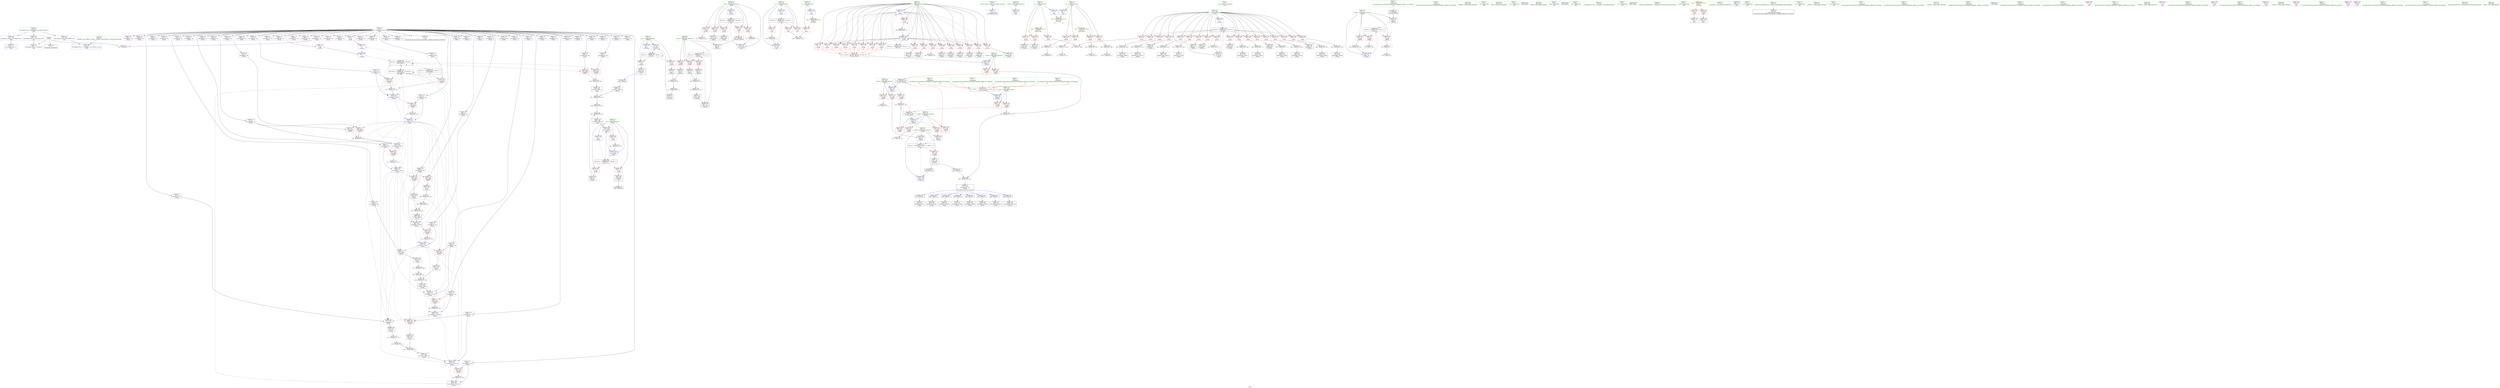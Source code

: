 digraph "SVFG" {
	label="SVFG";

	Node0x55989ffe8380 [shape=record,color=grey,label="{NodeID: 0\nNullPtr}"];
	Node0x55989ffe8380 -> Node0x5598a000ae40[style=solid];
	Node0x55989ffe8380 -> Node0x5598a0019c40[style=solid];
	Node0x55989ffe8380 -> Node0x5598a0027430[style=solid];
	Node0x5598a0025930 [shape=record,color=grey,label="{NodeID: 443\n334 = Binary(332, 92, )\n}"];
	Node0x5598a0025930 -> Node0x5598a0025330[style=solid];
	Node0x5598a0018e50 [shape=record,color=red,label="{NodeID: 277\n330\<--329\n\<--arrayidx81\n_Z3Calv\n}"];
	Node0x5598a0018e50 -> Node0x5598a00094b0[style=solid];
	Node0x5598a000cca0 [shape=record,color=red,label="{NodeID: 194\n492\<--13\n\<--_\nmain\n}"];
	Node0x5598a000cca0 -> Node0x5598a00272b0[style=solid];
	Node0x5598a0009da0 [shape=record,color=black,label="{NodeID: 111\n385\<--384\nidxprom119\<--call118\n_Z3Calv\n}"];
	Node0x5598a0007ec0 [shape=record,color=green,label="{NodeID: 28\n4\<--6\n_ZStL8__ioinit\<--_ZStL8__ioinit_field_insensitive\nGlob }"];
	Node0x5598a0007ec0 -> Node0x5598a000f3c0[style=solid];
	Node0x5598a0039a30 [shape=record,color=black,label="{NodeID: 471\nMR_30V_2 = PHI(MR_30V_3, MR_30V_1, )\npts\{120000 \}\n|{<s0>19}}"];
	Node0x5598a0039a30:s0 -> Node0x5598a001a7d0[style=dashed,color=red];
	Node0x5598a001a630 [shape=record,color=blue,label="{NodeID: 305\n150\<--148\nx.addr\<--x\n_Z3lcmii\n}"];
	Node0x5598a001a630 -> Node0x5598a000e1c0[style=dashed];
	Node0x5598a001a630 -> Node0x5598a000e290[style=dashed];
	Node0x5598a000e360 [shape=record,color=red,label="{NodeID: 222\n157\<--152\n\<--y.addr\n_Z3lcmii\n}"];
	Node0x5598a000e360 -> Node0x5598a0022db0[style=solid];
	Node0x5598a000fd80 [shape=record,color=purple,label="{NodeID: 139\n228\<--8\narrayidx19\<--dp\n_Z3Calv\n}"];
	Node0x5598a000a8a0 [shape=record,color=green,label="{NodeID: 56\n470\<--471\nretval\<--retval_field_insensitive\nmain\n}"];
	Node0x5598a000a8a0 -> Node0x5598a001b8e0[style=solid];
	Node0x5598a00230b0 [shape=record,color=grey,label="{NodeID: 416\n380 = Binary(379, 276, )\n}"];
	Node0x5598a00230b0 -> Node0x5598a0009cd0[style=solid];
	Node0x5598a0017860 [shape=record,color=red,label="{NodeID: 250\n282\<--169\n\<--j\n_Z3Calv\n}"];
	Node0x5598a0017860 -> Node0x5598a000c590[style=solid];
	Node0x5598a0011440 [shape=record,color=purple,label="{NodeID: 167\n356\<--8\narrayidx100\<--dp\n_Z3Calv\n}"];
	Node0x5598a000c0b0 [shape=record,color=black,label="{NodeID: 84\n245\<--244\nidxprom28\<--\n_Z3Calv\n}"];
	Node0x55989fffe200 [shape=record,color=green,label="{NodeID: 1\n7\<--1\n__dso_handle\<--dummyObj\nGlob }"];
	Node0x5598a00503f0 [shape=record,color=black,label="{NodeID: 527\n310 = PHI(147, )\n}"];
	Node0x5598a00503f0 -> Node0x5598a0009240[style=solid];
	Node0x5598a0025ab0 [shape=record,color=grey,label="{NodeID: 444\n332 = Binary(331, 333, )\n}"];
	Node0x5598a0025ab0 -> Node0x5598a0025930[style=solid];
	Node0x5598a0018f20 [shape=record,color=red,label="{NodeID: 278\n344\<--343\n\<--arrayidx91\n_Z3Calv\n}"];
	Node0x5598a0018f20 -> Node0x5598a0009720[style=solid];
	Node0x5598a000cd70 [shape=record,color=red,label="{NodeID: 195\n188\<--16\n\<--n\n_Z3Calv\n}"];
	Node0x5598a000cd70 -> Node0x5598a0026b30[style=solid];
	Node0x5598a0009e70 [shape=record,color=black,label="{NodeID: 112\n389\<--388\nconv122\<--\n_Z3Calv\n}"];
	Node0x5598a0009e70 -> Node0x5598a0023fb0[style=solid];
	Node0x5598a0007fc0 [shape=record,color=green,label="{NodeID: 29\n8\<--12\ndp\<--dp_field_insensitive\nGlob }"];
	Node0x5598a0007fc0 -> Node0x5598a000af40[style=solid];
	Node0x5598a0007fc0 -> Node0x5598a000f490[style=solid];
	Node0x5598a0007fc0 -> Node0x5598a000f560[style=solid];
	Node0x5598a0007fc0 -> Node0x5598a000f630[style=solid];
	Node0x5598a0007fc0 -> Node0x5598a000f700[style=solid];
	Node0x5598a0007fc0 -> Node0x5598a000f7d0[style=solid];
	Node0x5598a0007fc0 -> Node0x5598a000f8a0[style=solid];
	Node0x5598a0007fc0 -> Node0x5598a000f970[style=solid];
	Node0x5598a0007fc0 -> Node0x5598a000fa40[style=solid];
	Node0x5598a0007fc0 -> Node0x5598a000fb10[style=solid];
	Node0x5598a0007fc0 -> Node0x5598a000fbe0[style=solid];
	Node0x5598a0007fc0 -> Node0x5598a000fcb0[style=solid];
	Node0x5598a0007fc0 -> Node0x5598a000fd80[style=solid];
	Node0x5598a0007fc0 -> Node0x5598a000fe50[style=solid];
	Node0x5598a0007fc0 -> Node0x5598a000ff20[style=solid];
	Node0x5598a0007fc0 -> Node0x5598a000fff0[style=solid];
	Node0x5598a0007fc0 -> Node0x5598a00100c0[style=solid];
	Node0x5598a0007fc0 -> Node0x5598a0010190[style=solid];
	Node0x5598a0007fc0 -> Node0x5598a0010260[style=solid];
	Node0x5598a0007fc0 -> Node0x5598a0010330[style=solid];
	Node0x5598a0007fc0 -> Node0x5598a0010400[style=solid];
	Node0x5598a0007fc0 -> Node0x5598a00104d0[style=solid];
	Node0x5598a0007fc0 -> Node0x5598a00105a0[style=solid];
	Node0x5598a0007fc0 -> Node0x5598a0010670[style=solid];
	Node0x5598a0007fc0 -> Node0x5598a0010740[style=solid];
	Node0x5598a0007fc0 -> Node0x5598a0010810[style=solid];
	Node0x5598a0007fc0 -> Node0x5598a00108e0[style=solid];
	Node0x5598a0007fc0 -> Node0x5598a00109b0[style=solid];
	Node0x5598a0007fc0 -> Node0x5598a0010a80[style=solid];
	Node0x5598a0007fc0 -> Node0x5598a0010b50[style=solid];
	Node0x5598a0007fc0 -> Node0x5598a0010c20[style=solid];
	Node0x5598a0007fc0 -> Node0x5598a0010cf0[style=solid];
	Node0x5598a0007fc0 -> Node0x5598a0010dc0[style=solid];
	Node0x5598a0007fc0 -> Node0x5598a0010e90[style=solid];
	Node0x5598a0007fc0 -> Node0x5598a0010f60[style=solid];
	Node0x5598a0007fc0 -> Node0x5598a0011030[style=solid];
	Node0x5598a0007fc0 -> Node0x5598a0011100[style=solid];
	Node0x5598a0007fc0 -> Node0x5598a00111d0[style=solid];
	Node0x5598a0007fc0 -> Node0x5598a00112a0[style=solid];
	Node0x5598a0007fc0 -> Node0x5598a0011370[style=solid];
	Node0x5598a0007fc0 -> Node0x5598a0011440[style=solid];
	Node0x5598a0007fc0 -> Node0x5598a0011510[style=solid];
	Node0x5598a0007fc0 -> Node0x5598a00115e0[style=solid];
	Node0x5598a0007fc0 -> Node0x5598a00116b0[style=solid];
	Node0x5598a0007fc0 -> Node0x5598a0011780[style=solid];
	Node0x5598a0007fc0 -> Node0x5598a0011850[style=solid];
	Node0x5598a0007fc0 -> Node0x5598a0011920[style=solid];
	Node0x5598a0007fc0 -> Node0x5598a00119f0[style=solid];
	Node0x5598a0007fc0 -> Node0x5598a0011ac0[style=solid];
	Node0x5598a0007fc0 -> Node0x5598a0011b90[style=solid];
	Node0x5598a0007fc0 -> Node0x5598a0011c60[style=solid];
	Node0x5598a0007fc0 -> Node0x5598a0011d30[style=solid];
	Node0x5598a0007fc0 -> Node0x5598a0011e00[style=solid];
	Node0x5598a0007fc0 -> Node0x5598a0011ed0[style=solid];
	Node0x5598a0007fc0 -> Node0x5598a0011fa0[style=solid];
	Node0x5598a0007fc0 -> Node0x5598a0012070[style=solid];
	Node0x5598a0007fc0 -> Node0x5598a0012140[style=solid];
	Node0x5598a0039f30 [shape=record,color=black,label="{NodeID: 472\nMR_38V_3 = PHI(MR_38V_4, MR_38V_2, )\npts\{473 \}\n}"];
	Node0x5598a0039f30 -> Node0x5598a00194d0[style=dashed];
	Node0x5598a0039f30 -> Node0x5598a00195a0[style=dashed];
	Node0x5598a0039f30 -> Node0x5598a0019670[style=dashed];
	Node0x5598a0039f30 -> Node0x5598a001ba80[style=dashed];
	Node0x5598a001a700 [shape=record,color=blue,label="{NodeID: 306\n152\<--149\ny.addr\<--y\n_Z3lcmii\n}"];
	Node0x5598a001a700 -> Node0x5598a000e360[style=dashed];
	Node0x5598a001a700 -> Node0x5598a000e430[style=dashed];
	Node0x5598a000e430 [shape=record,color=red,label="{NodeID: 223\n160\<--152\n\<--y.addr\n_Z3lcmii\n|{<s0>4}}"];
	Node0x5598a000e430:s0 -> Node0x5598a0051ac0[style=solid,color=red];
	Node0x5598a000fe50 [shape=record,color=purple,label="{NodeID: 140\n231\<--8\narrayidx21\<--dp\n_Z3Calv\n}"];
	Node0x5598a000a970 [shape=record,color=green,label="{NodeID: 57\n472\<--473\nca\<--ca_field_insensitive\nmain\n}"];
	Node0x5598a000a970 -> Node0x5598a00194d0[style=solid];
	Node0x5598a000a970 -> Node0x5598a00195a0[style=solid];
	Node0x5598a000a970 -> Node0x5598a0019670[style=solid];
	Node0x5598a000a970 -> Node0x5598a001b9b0[style=solid];
	Node0x5598a000a970 -> Node0x5598a001ba80[style=solid];
	Node0x5598a0023230 [shape=record,color=grey,label="{NodeID: 417\n83 = Binary(82, 77, )\n}"];
	Node0x5598a0023230 -> Node0x5598a0026830[style=solid];
	Node0x5598a0017930 [shape=record,color=red,label="{NodeID: 251\n295\<--169\n\<--j\n_Z3Calv\n|{<s0>8}}"];
	Node0x5598a0017930:s0 -> Node0x5598a0050c30[style=solid,color=red];
	Node0x5598a0011510 [shape=record,color=purple,label="{NodeID: 168\n357\<--8\narrayidx101\<--dp\n_Z3Calv\n}"];
	Node0x5598a0011510 -> Node0x5598a0018ff0[style=solid];
	Node0x5598a0011510 -> Node0x5598a001b0c0[style=solid];
	Node0x5598a000c180 [shape=record,color=black,label="{NodeID: 85\n251\<--250\nidxprom32\<--add31\n_Z3Calv\n}"];
	Node0x55989fffde00 [shape=record,color=green,label="{NodeID: 2\n14\<--1\n\<--dummyObj\nCan only get source location for instruction, argument, global var or function.}"];
	Node0x5598a00505e0 [shape=record,color=black,label="{NodeID: 528\n384 = PHI(147, )\n}"];
	Node0x5598a00505e0 -> Node0x5598a0009da0[style=solid];
	Node0x5598a0025c30 [shape=record,color=grey,label="{NodeID: 445\n336 = Binary(335, 106, )\n}"];
	Node0x5598a0025c30 -> Node0x5598a0009580[style=solid];
	Node0x5598a0018ff0 [shape=record,color=red,label="{NodeID: 279\n358\<--357\n\<--arrayidx101\n_Z3Calv\n}"];
	Node0x5598a0018ff0 -> Node0x5598a0025030[style=solid];
	Node0x5598a000ce40 [shape=record,color=red,label="{NodeID: 196\n423\<--16\n\<--n\n_Z3Calv\n}"];
	Node0x5598a000ce40 -> Node0x5598a000ead0[style=solid];
	Node0x5598a0009f40 [shape=record,color=black,label="{NodeID: 113\n391\<--390\nconv124\<--add123\n_Z3Calv\n}"];
	Node0x5598a0009f40 -> Node0x5598a001b190[style=solid];
	Node0x5598a00080c0 [shape=record,color=green,label="{NodeID: 30\n13\<--15\n_\<--__field_insensitive\nGlob }"];
	Node0x5598a00080c0 -> Node0x5598a000cca0[style=solid];
	Node0x5598a00080c0 -> Node0x5598a0019740[style=solid];
	Node0x5598a001a7d0 [shape=record,color=blue,label="{NodeID: 307\n181\<--77\n\<--\n_Z3Calv\n}"];
	Node0x5598a001a7d0 -> Node0x5598a001a8a0[style=dashed];
	Node0x5598a000e500 [shape=record,color=red,label="{NodeID: 224\n187\<--167\n\<--i\n_Z3Calv\n}"];
	Node0x5598a000e500 -> Node0x5598a0026b30[style=solid];
	Node0x5598a000ff20 [shape=record,color=purple,label="{NodeID: 141\n232\<--8\narrayidx22\<--dp\n_Z3Calv\n}"];
	Node0x5598a000ff20 -> Node0x5598a00188a0[style=solid];
	Node0x5598a000ff20 -> Node0x5598a001abe0[style=solid];
	Node0x5598a000aa40 [shape=record,color=green,label="{NodeID: 58\n479\<--480\nfreopen\<--freopen_field_insensitive\n}"];
	Node0x5598a00233b0 [shape=record,color=grey,label="{NodeID: 418\n403 = Binary(402, 235, )\n}"];
	Node0x5598a00233b0 -> Node0x5598a001b260[style=solid];
	Node0x5598a0017a00 [shape=record,color=red,label="{NodeID: 252\n309\<--169\n\<--j\n_Z3Calv\n|{<s0>9}}"];
	Node0x5598a0017a00:s0 -> Node0x5598a0050c30[style=solid,color=red];
	Node0x5598a00115e0 [shape=record,color=purple,label="{NodeID: 169\n369\<--8\narrayidx108\<--dp\n_Z3Calv\n}"];
	Node0x5598a000c250 [shape=record,color=black,label="{NodeID: 86\n255\<--254\nidxprom34\<--call\n_Z3Calv\n}"];
	Node0x55989fffce00 [shape=record,color=green,label="{NodeID: 3\n20\<--1\n.str\<--dummyObj\nGlob }"];
	Node0x5598a00506e0 [shape=record,color=black,label="{NodeID: 529\n398 = PHI(147, )\n}"];
	Node0x5598a00506e0 -> Node0x5598a000a0e0[style=solid];
	Node0x5598a0025db0 [shape=record,color=grey,label="{NodeID: 446\n215 = Binary(214, 106, )\n}"];
	Node0x5598a0025db0 -> Node0x5598a000bca0[style=solid];
	Node0x5598a00190c0 [shape=record,color=red,label="{NodeID: 280\n374\<--373\n\<--arrayidx111\n_Z3Calv\n}"];
	Node0x5598a00190c0 -> Node0x5598a0009c00[style=solid];
	Node0x5598a000cf10 [shape=record,color=red,label="{NodeID: 197\n431\<--16\n\<--n\n_Z3Calv\n}"];
	Node0x5598a000cf10 -> Node0x5598a000ec70[style=solid];
	Node0x5598a000a010 [shape=record,color=black,label="{NodeID: 114\n395\<--394\nidxprom126\<--add125\n_Z3Calv\n}"];
	Node0x5598a00081c0 [shape=record,color=green,label="{NodeID: 31\n16\<--17\nn\<--n_field_insensitive\nGlob }"];
	Node0x5598a00081c0 -> Node0x5598a000cd70[style=solid];
	Node0x5598a00081c0 -> Node0x5598a000ce40[style=solid];
	Node0x5598a00081c0 -> Node0x5598a000cf10[style=solid];
	Node0x5598a00081c0 -> Node0x5598a0019840[style=solid];
	Node0x5598a001a8a0 [shape=record,color=blue,label="{NodeID: 308\n183\<--77\n\<--\n_Z3Calv\n}"];
	Node0x5598a001a8a0 -> Node0x5598a003cb30[style=dashed];
	Node0x5598a000e5d0 [shape=record,color=red,label="{NodeID: 225\n197\<--167\n\<--i\n_Z3Calv\n}"];
	Node0x5598a000e5d0 -> Node0x5598a000b960[style=solid];
	Node0x5598a000fff0 [shape=record,color=purple,label="{NodeID: 142\n243\<--8\narrayidx27\<--dp\n_Z3Calv\n}"];
	Node0x5598a000ab40 [shape=record,color=green,label="{NodeID: 59\n487\<--488\nscanf\<--scanf_field_insensitive\n}"];
	Node0x5598a0023530 [shape=record,color=grey,label="{NodeID: 419\n139 = Binary(137, 138, )\n|{<s0>3}}"];
	Node0x5598a0023530:s0 -> Node0x5598a0051ac0[style=solid,color=red];
	Node0x5598a0017ad0 [shape=record,color=red,label="{NodeID: 253\n326\<--169\n\<--j\n_Z3Calv\n}"];
	Node0x5598a0017ad0 -> Node0x5598a00093e0[style=solid];
	Node0x5598a00116b0 [shape=record,color=purple,label="{NodeID: 170\n372\<--8\narrayidx110\<--dp\n_Z3Calv\n}"];
	Node0x5598a000c320 [shape=record,color=black,label="{NodeID: 87\n263\<--262\nidxprom39\<--add38\n_Z3Calv\n}"];
	Node0x55989fffce90 [shape=record,color=green,label="{NodeID: 4\n22\<--1\n.str.1\<--dummyObj\nGlob }"];
	Node0x5598a0050820 [shape=record,color=black,label="{NodeID: 530\n486 = PHI()\n}"];
	Node0x5598a0025f30 [shape=record,color=grey,label="{NodeID: 447\n275 = Binary(274, 276, )\n}"];
	Node0x5598a0025f30 -> Node0x5598a00275b0[style=solid];
	Node0x5598a0019190 [shape=record,color=red,label="{NodeID: 281\n388\<--387\n\<--arrayidx121\n_Z3Calv\n}"];
	Node0x5598a0019190 -> Node0x5598a0009e70[style=solid];
	Node0x5598a000cfe0 [shape=record,color=red,label="{NodeID: 198\n237\<--18\n\<--m\n_Z3Calv\n}"];
	Node0x5598a000cfe0 -> Node0x5598a0024d30[style=solid];
	Node0x5598a000a0e0 [shape=record,color=black,label="{NodeID: 115\n399\<--398\nidxprom129\<--call128\n_Z3Calv\n}"];
	Node0x5598a00082c0 [shape=record,color=green,label="{NodeID: 32\n18\<--19\nm\<--m_field_insensitive\nGlob }"];
	Node0x5598a00082c0 -> Node0x5598a000cfe0[style=solid];
	Node0x5598a00082c0 -> Node0x5598a000d0b0[style=solid];
	Node0x5598a00082c0 -> Node0x5598a000d180[style=solid];
	Node0x5598a00082c0 -> Node0x5598a000d250[style=solid];
	Node0x5598a00082c0 -> Node0x5598a0019940[style=solid];
	Node0x5598a001a970 [shape=record,color=blue,label="{NodeID: 309\n167\<--14\ni\<--\n_Z3Calv\n}"];
	Node0x5598a001a970 -> Node0x5598a003c130[style=dashed];
	Node0x5598a000e6a0 [shape=record,color=red,label="{NodeID: 226\n206\<--167\n\<--i\n_Z3Calv\n}"];
	Node0x5598a000e6a0 -> Node0x5598a000bb00[style=solid];
	Node0x5598a00100c0 [shape=record,color=purple,label="{NodeID: 143\n246\<--8\narrayidx29\<--dp\n_Z3Calv\n}"];
	Node0x5598a000ac40 [shape=record,color=green,label="{NodeID: 60\n501\<--502\nprintf\<--printf_field_insensitive\n}"];
	Node0x5598a00236b0 [shape=record,color=grey,label="{NodeID: 420\n290 = Binary(288, 92, )\n}"];
	Node0x5598a00236b0 -> Node0x5598a00245b0[style=solid];
	Node0x5598a0017ba0 [shape=record,color=red,label="{NodeID: 254\n339\<--169\n\<--j\n_Z3Calv\n|{<s0>10}}"];
	Node0x5598a0017ba0:s0 -> Node0x5598a0050c30[style=solid,color=red];
	Node0x5598a0011780 [shape=record,color=purple,label="{NodeID: 171\n373\<--8\narrayidx111\<--dp\n_Z3Calv\n}"];
	Node0x5598a0011780 -> Node0x5598a00190c0[style=solid];
	Node0x5598a000c3f0 [shape=record,color=black,label="{NodeID: 88\n267\<--266\nidxprom42\<--call41\n_Z3Calv\n}"];
	Node0x55989fffcf20 [shape=record,color=green,label="{NodeID: 5\n24\<--1\nstdin\<--dummyObj\nGlob }"];
	Node0x5598a00508f0 [shape=record,color=black,label="{NodeID: 531\n496 = PHI()\n}"];
	Node0x5598a00260b0 [shape=record,color=grey,label="{NodeID: 448\n259 = Binary(258, 248, )\n}"];
	Node0x5598a00260b0 -> Node0x5598a001acb0[style=solid];
	Node0x5598a0019260 [shape=record,color=red,label="{NodeID: 282\n402\<--401\n\<--arrayidx131\n_Z3Calv\n}"];
	Node0x5598a0019260 -> Node0x5598a00233b0[style=solid];
	Node0x5598a000d0b0 [shape=record,color=red,label="{NodeID: 199\n274\<--18\n\<--m\n_Z3Calv\n}"];
	Node0x5598a000d0b0 -> Node0x5598a0025f30[style=solid];
	Node0x5598a000ead0 [shape=record,color=black,label="{NodeID: 116\n424\<--423\nidxprom142\<--\n_Z3Calv\n}"];
	Node0x5598a00083c0 [shape=record,color=green,label="{NodeID: 33\n36\<--40\nllvm.global_ctors\<--llvm.global_ctors_field_insensitive\nGlob }"];
	Node0x5598a00083c0 -> Node0x5598a00127c0[style=solid];
	Node0x5598a00083c0 -> Node0x5598a000caa0[style=solid];
	Node0x5598a00083c0 -> Node0x5598a000cba0[style=solid];
	Node0x5598a003b730 [shape=record,color=black,label="{NodeID: 476\nMR_30V_20 = PHI(MR_30V_19, MR_30V_5, )\npts\{120000 \}\n}"];
	Node0x5598a003b730 -> Node0x5598a0018700[style=dashed];
	Node0x5598a003b730 -> Node0x5598a00187d0[style=dashed];
	Node0x5598a003b730 -> Node0x5598a001ab10[style=dashed];
	Node0x5598a003b730 -> Node0x5598a003b730[style=dashed];
	Node0x5598a003b730 -> Node0x5598a003cb30[style=dashed];
	Node0x5598a001aa40 [shape=record,color=blue,label="{NodeID: 310\n169\<--14\nj\<--\n_Z3Calv\n}"];
	Node0x5598a001aa40 -> Node0x5598a00171e0[style=dashed];
	Node0x5598a001aa40 -> Node0x5598a00172b0[style=dashed];
	Node0x5598a001aa40 -> Node0x5598a0017380[style=dashed];
	Node0x5598a001aa40 -> Node0x5598a0017450[style=dashed];
	Node0x5598a001aa40 -> Node0x5598a0017520[style=dashed];
	Node0x5598a001aa40 -> Node0x5598a00175f0[style=dashed];
	Node0x5598a001aa40 -> Node0x5598a00176c0[style=dashed];
	Node0x5598a001aa40 -> Node0x5598a0017790[style=dashed];
	Node0x5598a001aa40 -> Node0x5598a0017860[style=dashed];
	Node0x5598a001aa40 -> Node0x5598a0017930[style=dashed];
	Node0x5598a001aa40 -> Node0x5598a0017a00[style=dashed];
	Node0x5598a001aa40 -> Node0x5598a0017ad0[style=dashed];
	Node0x5598a001aa40 -> Node0x5598a0017ba0[style=dashed];
	Node0x5598a001aa40 -> Node0x5598a0017c70[style=dashed];
	Node0x5598a001aa40 -> Node0x5598a0017d40[style=dashed];
	Node0x5598a001aa40 -> Node0x5598a0017e10[style=dashed];
	Node0x5598a001aa40 -> Node0x5598a0017ee0[style=dashed];
	Node0x5598a001aa40 -> Node0x5598a0017fb0[style=dashed];
	Node0x5598a001aa40 -> Node0x5598a001b330[style=dashed];
	Node0x5598a001aa40 -> Node0x5598a003c630[style=dashed];
	Node0x5598a000e770 [shape=record,color=red,label="{NodeID: 227\n214\<--167\n\<--i\n_Z3Calv\n}"];
	Node0x5598a000e770 -> Node0x5598a0025db0[style=solid];
	Node0x5598a0010190 [shape=record,color=purple,label="{NodeID: 144\n247\<--8\narrayidx30\<--dp\n_Z3Calv\n}"];
	Node0x5598a0010190 -> Node0x5598a0018970[style=solid];
	Node0x5598a000ad40 [shape=record,color=green,label="{NodeID: 61\n38\<--519\n_GLOBAL__sub_I_elfness_3_0.cpp\<--_GLOBAL__sub_I_elfness_3_0.cpp_field_insensitive\n}"];
	Node0x5598a000ad40 -> Node0x5598a0019b40[style=solid];
	Node0x5598a0023830 [shape=record,color=grey,label="{NodeID: 421\n414 = Binary(413, 77, )\n}"];
	Node0x5598a0023830 -> Node0x5598a001b400[style=solid];
	Node0x5598a0017c70 [shape=record,color=red,label="{NodeID: 255\n353\<--169\n\<--j\n_Z3Calv\n|{<s0>11}}"];
	Node0x5598a0017c70:s0 -> Node0x5598a0050c30[style=solid,color=red];
	Node0x5598a0011850 [shape=record,color=purple,label="{NodeID: 172\n382\<--8\narrayidx117\<--dp\n_Z3Calv\n}"];
	Node0x5598a000c4c0 [shape=record,color=black,label="{NodeID: 89\n280\<--279\nidxprom49\<--\n_Z3Calv\n}"];
	Node0x5598a0006c40 [shape=record,color=green,label="{NodeID: 6\n25\<--1\n.str.2\<--dummyObj\nGlob }"];
	Node0x5598a00509c0 [shape=record,color=black,label="{NodeID: 532\n498 = PHI(166, )\n}"];
	Node0x5598a0026230 [shape=record,color=grey,label="{NodeID: 449\n262 = Binary(261, 77, )\n}"];
	Node0x5598a0026230 -> Node0x5598a000c320[style=solid];
	Node0x5598a0019330 [shape=record,color=red,label="{NodeID: 283\n430\<--429\n\<--arrayidx146\n_Z3Calv\n}"];
	Node0x5598a0019330 -> Node0x5598a0013ff0[style=solid];
	Node0x5598a000d180 [shape=record,color=red,label="{NodeID: 200\n318\<--18\n\<--m\n_Z3Calv\n}"];
	Node0x5598a000d180 -> Node0x5598a00257b0[style=solid];
	Node0x5598a000eba0 [shape=record,color=black,label="{NodeID: 117\n427\<--426\nidxprom144\<--\n_Z3Calv\n}"];
	Node0x5598a00084c0 [shape=record,color=green,label="{NodeID: 34\n41\<--42\n__cxx_global_var_init\<--__cxx_global_var_init_field_insensitive\n}"];
	Node0x5598a003bc30 [shape=record,color=black,label="{NodeID: 477\nMR_8V_4 = PHI(MR_8V_2, MR_8V_5, MR_8V_3, )\npts\{117 \}\n}"];
	Node0x5598a003bc30 -> Node0x5598a000db40[style=dashed];
	Node0x5598a001ab10 [shape=record,color=blue,label="{NodeID: 311\n221\<--223\narrayidx15\<--add16\n_Z3Calv\n}"];
	Node0x5598a001ab10 -> Node0x5598a00188a0[style=dashed];
	Node0x5598a001ab10 -> Node0x5598a001abe0[style=dashed];
	Node0x5598a000e840 [shape=record,color=red,label="{NodeID: 228\n225\<--167\n\<--i\n_Z3Calv\n}"];
	Node0x5598a000e840 -> Node0x5598a0022c30[style=solid];
	Node0x5598a0010260 [shape=record,color=purple,label="{NodeID: 145\n252\<--8\narrayidx33\<--dp\n_Z3Calv\n}"];
	Node0x5598a000ae40 [shape=record,color=black,label="{NodeID: 62\n2\<--3\ndummyVal\<--dummyVal\n}"];
	Node0x5598a00239b0 [shape=record,color=grey,label="{NodeID: 422\n376 = Binary(375, 377, )\n}"];
	Node0x5598a00239b0 -> Node0x5598a0022ab0[style=solid];
	Node0x5598a0017d40 [shape=record,color=red,label="{NodeID: 256\n370\<--169\n\<--j\n_Z3Calv\n}"];
	Node0x5598a0017d40 -> Node0x5598a0009b30[style=solid];
	Node0x5598a0011920 [shape=record,color=purple,label="{NodeID: 173\n386\<--8\narrayidx120\<--dp\n_Z3Calv\n}"];
	Node0x5598a000c590 [shape=record,color=black,label="{NodeID: 90\n283\<--282\nidxprom51\<--\n_Z3Calv\n}"];
	Node0x5598a0006cd0 [shape=record,color=green,label="{NodeID: 7\n27\<--1\n.str.3\<--dummyObj\nGlob }"];
	Node0x5598a0050b60 [shape=record,color=black,label="{NodeID: 533\n500 = PHI()\n}"];
	Node0x5598a00263b0 [shape=record,color=grey,label="{NodeID: 450\n421 = cmp(420, 195, )\n}"];
	Node0x5598a0019400 [shape=record,color=red,label="{NodeID: 284\n438\<--437\n\<--arrayidx151\n_Z3Calv\n}"];
	Node0x5598a0019400 -> Node0x5598a0013ff0[style=solid];
	Node0x5598a000d250 [shape=record,color=red,label="{NodeID: 201\n362\<--18\n\<--m\n_Z3Calv\n}"];
	Node0x5598a000d250 -> Node0x5598a0024eb0[style=solid];
	Node0x5598a000ec70 [shape=record,color=black,label="{NodeID: 118\n432\<--431\nidxprom147\<--\n_Z3Calv\n}"];
	Node0x5598a00085c0 [shape=record,color=green,label="{NodeID: 35\n45\<--46\n_ZNSt8ios_base4InitC1Ev\<--_ZNSt8ios_base4InitC1Ev_field_insensitive\n}"];
	Node0x5598a003c130 [shape=record,color=black,label="{NodeID: 478\nMR_22V_3 = PHI(MR_22V_4, MR_22V_2, )\npts\{168 \}\n}"];
	Node0x5598a003c130 -> Node0x5598a000e500[style=dashed];
	Node0x5598a003c130 -> Node0x5598a000e5d0[style=dashed];
	Node0x5598a003c130 -> Node0x5598a000e6a0[style=dashed];
	Node0x5598a003c130 -> Node0x5598a000e770[style=dashed];
	Node0x5598a003c130 -> Node0x5598a000e840[style=dashed];
	Node0x5598a003c130 -> Node0x5598a000e910[style=dashed];
	Node0x5598a003c130 -> Node0x5598a000e9e0[style=dashed];
	Node0x5598a003c130 -> Node0x5598a00168f0[style=dashed];
	Node0x5598a003c130 -> Node0x5598a00169c0[style=dashed];
	Node0x5598a003c130 -> Node0x5598a0016a90[style=dashed];
	Node0x5598a003c130 -> Node0x5598a0016b60[style=dashed];
	Node0x5598a003c130 -> Node0x5598a0016c30[style=dashed];
	Node0x5598a003c130 -> Node0x5598a0016d00[style=dashed];
	Node0x5598a003c130 -> Node0x5598a0016dd0[style=dashed];
	Node0x5598a003c130 -> Node0x5598a0016ea0[style=dashed];
	Node0x5598a003c130 -> Node0x5598a0016f70[style=dashed];
	Node0x5598a003c130 -> Node0x5598a0017040[style=dashed];
	Node0x5598a003c130 -> Node0x5598a0017110[style=dashed];
	Node0x5598a003c130 -> Node0x5598a001b400[style=dashed];
	Node0x5598a001abe0 [shape=record,color=blue,label="{NodeID: 312\n232\<--234\narrayidx22\<--rem\n_Z3Calv\n}"];
	Node0x5598a001abe0 -> Node0x5598a0018970[style=dashed];
	Node0x5598a001abe0 -> Node0x5598a0018a40[style=dashed];
	Node0x5598a001abe0 -> Node0x5598a0018be0[style=dashed];
	Node0x5598a001abe0 -> Node0x5598a0018cb0[style=dashed];
	Node0x5598a001abe0 -> Node0x5598a0018e50[style=dashed];
	Node0x5598a001abe0 -> Node0x5598a0018f20[style=dashed];
	Node0x5598a001abe0 -> Node0x5598a00190c0[style=dashed];
	Node0x5598a001abe0 -> Node0x5598a0019190[style=dashed];
	Node0x5598a001abe0 -> Node0x5598a001acb0[style=dashed];
	Node0x5598a001abe0 -> Node0x5598a001ae50[style=dashed];
	Node0x5598a001abe0 -> Node0x5598a001aff0[style=dashed];
	Node0x5598a001abe0 -> Node0x5598a001b190[style=dashed];
	Node0x5598a001abe0 -> Node0x5598a003b730[style=dashed];
	Node0x5598a000e910 [shape=record,color=red,label="{NodeID: 229\n241\<--167\n\<--i\n_Z3Calv\n}"];
	Node0x5598a000e910 -> Node0x5598a000bfe0[style=solid];
	Node0x5598a0010330 [shape=record,color=purple,label="{NodeID: 146\n256\<--8\narrayidx35\<--dp\n_Z3Calv\n}"];
	Node0x5598a000af40 [shape=record,color=black,label="{NodeID: 63\n11\<--8\n\<--dp\nCan only get source location for instruction, argument, global var or function.}"];
	Node0x5598a0023b30 [shape=record,color=grey,label="{NodeID: 423\n234 = Binary(233, 235, )\n}"];
	Node0x5598a0023b30 -> Node0x5598a001abe0[style=solid];
	Node0x5598a0017e10 [shape=record,color=red,label="{NodeID: 257\n383\<--169\n\<--j\n_Z3Calv\n|{<s0>12}}"];
	Node0x5598a0017e10:s0 -> Node0x5598a0050c30[style=solid,color=red];
	Node0x5598a00119f0 [shape=record,color=purple,label="{NodeID: 174\n387\<--8\narrayidx121\<--dp\n_Z3Calv\n}"];
	Node0x5598a00119f0 -> Node0x5598a0019190[style=solid];
	Node0x5598a00119f0 -> Node0x5598a001b190[style=solid];
	Node0x5598a000c660 [shape=record,color=black,label="{NodeID: 91\n287\<--286\nconv\<--\n_Z3Calv\n}"];
	Node0x5598a000c660 -> Node0x5598a0014770[style=solid];
	Node0x5598a0006d60 [shape=record,color=green,label="{NodeID: 8\n29\<--1\nstdout\<--dummyObj\nGlob }"];
	Node0x5598a0050c30 [shape=record,color=black,label="{NodeID: 534\n148 = PHI(253, 265, 295, 309, 339, 353, 383, 397, )\n0th arg _Z3lcmii }"];
	Node0x5598a0050c30 -> Node0x5598a001a630[style=solid];
	Node0x5598a0026530 [shape=record,color=grey,label="{NodeID: 451\n80 = cmp(79, 14, )\n}"];
	Node0x5598a00194d0 [shape=record,color=red,label="{NodeID: 285\n491\<--472\n\<--ca\nmain\n}"];
	Node0x5598a00194d0 -> Node0x5598a00272b0[style=solid];
	Node0x5598a000d320 [shape=record,color=red,label="{NodeID: 202\n475\<--24\n\<--stdin\nmain\n}"];
	Node0x5598a000d320 -> Node0x5598a000f220[style=solid];
	Node0x5598a000ed40 [shape=record,color=black,label="{NodeID: 119\n435\<--434\nidxprom149\<--\n_Z3Calv\n}"];
	Node0x5598a00086c0 [shape=record,color=green,label="{NodeID: 36\n51\<--52\n__cxa_atexit\<--__cxa_atexit_field_insensitive\n}"];
	Node0x5598a003c630 [shape=record,color=black,label="{NodeID: 479\nMR_24V_2 = PHI(MR_24V_4, MR_24V_1, )\npts\{170 \}\n}"];
	Node0x5598a003c630 -> Node0x5598a001aa40[style=dashed];
	Node0x5598a001acb0 [shape=record,color=blue,label="{NodeID: 313\n257\<--259\narrayidx36\<--add37\n_Z3Calv\n}"];
	Node0x5598a001acb0 -> Node0x5598a0018b10[style=dashed];
	Node0x5598a001acb0 -> Node0x5598a001ad80[style=dashed];
	Node0x5598a000e9e0 [shape=record,color=red,label="{NodeID: 230\n249\<--167\n\<--i\n_Z3Calv\n}"];
	Node0x5598a000e9e0 -> Node0x5598a00248b0[style=solid];
	Node0x5598a0010400 [shape=record,color=purple,label="{NodeID: 147\n257\<--8\narrayidx36\<--dp\n_Z3Calv\n}"];
	Node0x5598a0010400 -> Node0x5598a0018a40[style=solid];
	Node0x5598a0010400 -> Node0x5598a001acb0[style=solid];
	Node0x5598a000b040 [shape=record,color=black,label="{NodeID: 64\n469\<--14\nmain_ret\<--\nmain\n}"];
	Node0x5598a0023cb0 [shape=record,color=grey,label="{NodeID: 424\n292 = Binary(291, 106, )\n}"];
	Node0x5598a0023cb0 -> Node0x5598a000c730[style=solid];
	Node0x5598a0017ee0 [shape=record,color=red,label="{NodeID: 258\n397\<--169\n\<--j\n_Z3Calv\n|{<s0>13}}"];
	Node0x5598a0017ee0:s0 -> Node0x5598a0050c30[style=solid,color=red];
	Node0x5598a0011ac0 [shape=record,color=purple,label="{NodeID: 175\n396\<--8\narrayidx127\<--dp\n_Z3Calv\n}"];
	Node0x5598a000c730 [shape=record,color=black,label="{NodeID: 92\n293\<--292\nidxprom56\<--add55\n_Z3Calv\n}"];
	Node0x5598a0006df0 [shape=record,color=green,label="{NodeID: 9\n30\<--1\n.str.4\<--dummyObj\nGlob }"];
	Node0x5598a0051350 [shape=record,color=black,label="{NodeID: 535\n149 = PHI(77, 77, 276, 276, 320, 320, 364, 364, )\n1st arg _Z3lcmii }"];
	Node0x5598a0051350 -> Node0x5598a001a700[style=solid];
	Node0x5598a00266b0 [shape=record,color=grey,label="{NodeID: 452\n131 = cmp(130, 14, )\n}"];
	Node0x5598a00195a0 [shape=record,color=red,label="{NodeID: 286\n497\<--472\n\<--ca\nmain\n}"];
	Node0x5598a000d3f0 [shape=record,color=red,label="{NodeID: 203\n481\<--29\n\<--stdout\nmain\n}"];
	Node0x5598a000d3f0 -> Node0x5598a000f2f0[style=solid];
	Node0x5598a000ee10 [shape=record,color=black,label="{NodeID: 120\n440\<--439\nconv153\<--add152\n_Z3Calv\n}"];
	Node0x5598a000ee10 -> Node0x5598a0014170[style=solid];
	Node0x5598a00087c0 [shape=record,color=green,label="{NodeID: 37\n50\<--56\n_ZNSt8ios_base4InitD1Ev\<--_ZNSt8ios_base4InitD1Ev_field_insensitive\n}"];
	Node0x5598a00087c0 -> Node0x5598a000b110[style=solid];
	Node0x5598a003cb30 [shape=record,color=black,label="{NodeID: 480\nMR_30V_4 = PHI(MR_30V_5, MR_30V_3, )\npts\{120000 \}\n|{|<s7>19}}"];
	Node0x5598a003cb30 -> Node0x5598a0018700[style=dashed];
	Node0x5598a003cb30 -> Node0x5598a00187d0[style=dashed];
	Node0x5598a003cb30 -> Node0x5598a0019330[style=dashed];
	Node0x5598a003cb30 -> Node0x5598a0019400[style=dashed];
	Node0x5598a003cb30 -> Node0x5598a001ab10[style=dashed];
	Node0x5598a003cb30 -> Node0x5598a003b730[style=dashed];
	Node0x5598a003cb30 -> Node0x5598a003cb30[style=dashed];
	Node0x5598a003cb30:s7 -> Node0x5598a0039a30[style=dashed,color=blue];
	Node0x5598a001ad80 [shape=record,color=blue,label="{NodeID: 314\n269\<--271\narrayidx44\<--rem45\n_Z3Calv\n}"];
	Node0x5598a001ad80 -> Node0x5598a0018be0[style=dashed];
	Node0x5598a001ad80 -> Node0x5598a0018cb0[style=dashed];
	Node0x5598a001ad80 -> Node0x5598a0018e50[style=dashed];
	Node0x5598a001ad80 -> Node0x5598a0018f20[style=dashed];
	Node0x5598a001ad80 -> Node0x5598a00190c0[style=dashed];
	Node0x5598a001ad80 -> Node0x5598a0019190[style=dashed];
	Node0x5598a001ad80 -> Node0x5598a001ae50[style=dashed];
	Node0x5598a001ad80 -> Node0x5598a001aff0[style=dashed];
	Node0x5598a001ad80 -> Node0x5598a001b190[style=dashed];
	Node0x5598a001ad80 -> Node0x5598a003b730[style=dashed];
	Node0x5598a00168f0 [shape=record,color=red,label="{NodeID: 231\n261\<--167\n\<--i\n_Z3Calv\n}"];
	Node0x5598a00168f0 -> Node0x5598a0026230[style=solid];
	Node0x5598a00104d0 [shape=record,color=purple,label="{NodeID: 148\n264\<--8\narrayidx40\<--dp\n_Z3Calv\n}"];
	Node0x5598a000b110 [shape=record,color=black,label="{NodeID: 65\n49\<--50\n\<--_ZNSt8ios_base4InitD1Ev\nCan only get source location for instruction, argument, global var or function.}"];
	Node0x5598a0023e30 [shape=record,color=grey,label="{NodeID: 425\n409 = Binary(408, 77, )\n}"];
	Node0x5598a0023e30 -> Node0x5598a001b330[style=solid];
	Node0x5598a0017fb0 [shape=record,color=red,label="{NodeID: 259\n408\<--169\n\<--j\n_Z3Calv\n}"];
	Node0x5598a0017fb0 -> Node0x5598a0023e30[style=solid];
	Node0x5598a0011b90 [shape=record,color=purple,label="{NodeID: 176\n400\<--8\narrayidx130\<--dp\n_Z3Calv\n}"];
	Node0x5598a000c800 [shape=record,color=black,label="{NodeID: 93\n297\<--296\nidxprom59\<--call58\n_Z3Calv\n}"];
	Node0x5598a0006e80 [shape=record,color=green,label="{NodeID: 10\n32\<--1\n.str.5\<--dummyObj\nGlob }"];
	Node0x5598a0051650 [shape=record,color=black,label="{NodeID: 536\n66 = PHI(441, )\n0th arg _Z3Powii }"];
	Node0x5598a0051650 -> Node0x5598a0019d40[style=solid];
	Node0x5598a0026830 [shape=record,color=grey,label="{NodeID: 453\n84 = cmp(83, 14, )\n}"];
	Node0x5598a0019670 [shape=record,color=red,label="{NodeID: 287\n504\<--472\n\<--ca\nmain\n}"];
	Node0x5598a0019670 -> Node0x5598a00254b0[style=solid];
	Node0x5598a000d4c0 [shape=record,color=red,label="{NodeID: 204\n88\<--68\n\<--x.addr\n_Z3Powii\n}"];
	Node0x5598a000d4c0 -> Node0x5598a000b2e0[style=solid];
	Node0x5598a000eee0 [shape=record,color=black,label="{NodeID: 121\n444\<--442\nconv155\<--call154\n_Z3Calv\n}"];
	Node0x5598a000eee0 -> Node0x5598a0014170[style=solid];
	Node0x5598a00088c0 [shape=record,color=green,label="{NodeID: 38\n63\<--64\n_Z3Powii\<--_Z3Powii_field_insensitive\n}"];
	Node0x5598a001ae50 [shape=record,color=blue,label="{NodeID: 315\n299\<--303\narrayidx61\<--conv64\n_Z3Calv\n}"];
	Node0x5598a001ae50 -> Node0x5598a0018d80[style=dashed];
	Node0x5598a001ae50 -> Node0x5598a001af20[style=dashed];
	Node0x5598a00169c0 [shape=record,color=red,label="{NodeID: 232\n279\<--167\n\<--i\n_Z3Calv\n}"];
	Node0x5598a00169c0 -> Node0x5598a000c4c0[style=solid];
	Node0x5598a00105a0 [shape=record,color=purple,label="{NodeID: 149\n268\<--8\narrayidx43\<--dp\n_Z3Calv\n}"];
	Node0x5598a000b210 [shape=record,color=black,label="{NodeID: 66\n87\<--86\nconv\<--\n_Z3Powii\n}"];
	Node0x5598a000b210 -> Node0x5598a0024130[style=solid];
	Node0x5598a0023fb0 [shape=record,color=grey,label="{NodeID: 426\n390 = Binary(389, 378, )\n}"];
	Node0x5598a0023fb0 -> Node0x5598a0009f40[style=solid];
	Node0x5598a0018080 [shape=record,color=red,label="{NodeID: 260\n447\<--171\n\<--ret\n_Z3Calv\n}"];
	Node0x5598a0018080 -> Node0x5598a000efb0[style=solid];
	Node0x5598a0011c60 [shape=record,color=purple,label="{NodeID: 177\n401\<--8\narrayidx131\<--dp\n_Z3Calv\n}"];
	Node0x5598a0011c60 -> Node0x5598a0019260[style=solid];
	Node0x5598a0011c60 -> Node0x5598a001b260[style=solid];
	Node0x5598a000c8d0 [shape=record,color=black,label="{NodeID: 94\n301\<--300\nconv62\<--\n_Z3Calv\n}"];
	Node0x5598a000c8d0 -> Node0x5598a00245b0[style=solid];
	Node0x5598a0006f10 [shape=record,color=green,label="{NodeID: 11\n34\<--1\n.str.6\<--dummyObj\nGlob }"];
	Node0x5598a0051760 [shape=record,color=black,label="{NodeID: 537\n67 = PHI(443, )\n1st arg _Z3Powii }"];
	Node0x5598a0051760 -> Node0x5598a0019e10[style=solid];
	Node0x5598a00269b0 [shape=record,color=grey,label="{NodeID: 454\n194 = cmp(193, 195, )\n}"];
	Node0x5598a0019740 [shape=record,color=blue,label="{NodeID: 288\n13\<--14\n_\<--\nGlob }"];
	Node0x5598a0019740 -> Node0x5598a003e050[style=dashed];
	Node0x5598a000d590 [shape=record,color=red,label="{NodeID: 205\n96\<--68\n\<--x.addr\n_Z3Powii\n}"];
	Node0x5598a000d590 -> Node0x5598a000b480[style=solid];
	Node0x5598a000efb0 [shape=record,color=black,label="{NodeID: 122\n448\<--447\nconv158\<--\n_Z3Calv\n}"];
	Node0x5598a000efb0 -> Node0x5598a00145f0[style=solid];
	Node0x5598a00089c0 [shape=record,color=green,label="{NodeID: 39\n68\<--69\nx.addr\<--x.addr_field_insensitive\n_Z3Powii\n}"];
	Node0x5598a00089c0 -> Node0x5598a000d4c0[style=solid];
	Node0x5598a00089c0 -> Node0x5598a000d590[style=solid];
	Node0x5598a00089c0 -> Node0x5598a000d660[style=solid];
	Node0x5598a00089c0 -> Node0x5598a0019d40[style=solid];
	Node0x5598a00089c0 -> Node0x5598a001a080[style=solid];
	Node0x5598a003d530 [shape=record,color=yellow,style=double,label="{NodeID: 482\n32V_1 = ENCHI(MR_32V_0)\npts\{1 \}\nFun[main]}"];
	Node0x5598a003d530 -> Node0x5598a000d320[style=dashed];
	Node0x5598a003d530 -> Node0x5598a000d3f0[style=dashed];
	Node0x5598a001af20 [shape=record,color=blue,label="{NodeID: 316\n313\<--315\narrayidx71\<--rem72\n_Z3Calv\n}"];
	Node0x5598a001af20 -> Node0x5598a0018e50[style=dashed];
	Node0x5598a001af20 -> Node0x5598a0018f20[style=dashed];
	Node0x5598a001af20 -> Node0x5598a00190c0[style=dashed];
	Node0x5598a001af20 -> Node0x5598a0019190[style=dashed];
	Node0x5598a001af20 -> Node0x5598a001aff0[style=dashed];
	Node0x5598a001af20 -> Node0x5598a001b190[style=dashed];
	Node0x5598a001af20 -> Node0x5598a003b730[style=dashed];
	Node0x5598a0016a90 [shape=record,color=red,label="{NodeID: 233\n291\<--167\n\<--i\n_Z3Calv\n}"];
	Node0x5598a0016a90 -> Node0x5598a0023cb0[style=solid];
	Node0x5598a0010670 [shape=record,color=purple,label="{NodeID: 150\n269\<--8\narrayidx44\<--dp\n_Z3Calv\n}"];
	Node0x5598a0010670 -> Node0x5598a0018b10[style=solid];
	Node0x5598a0010670 -> Node0x5598a001ad80[style=solid];
	Node0x5598a000b2e0 [shape=record,color=black,label="{NodeID: 67\n89\<--88\nconv2\<--\n_Z3Powii\n}"];
	Node0x5598a000b2e0 -> Node0x5598a0024130[style=solid];
	Node0x5598a0024130 [shape=record,color=grey,label="{NodeID: 427\n90 = Binary(87, 89, )\n}"];
	Node0x5598a0024130 -> Node0x5598a00242b0[style=solid];
	Node0x5598a0018150 [shape=record,color=red,label="{NodeID: 261\n452\<--171\n\<--ret\n_Z3Calv\n}"];
	Node0x5598a0018150 -> Node0x5598a00227b0[style=solid];
	Node0x5598a0011d30 [shape=record,color=purple,label="{NodeID: 178\n425\<--8\narrayidx143\<--dp\n_Z3Calv\n}"];
	Node0x5598a000c9a0 [shape=record,color=black,label="{NodeID: 95\n303\<--302\nconv64\<--add63\n_Z3Calv\n}"];
	Node0x5598a000c9a0 -> Node0x5598a001ae50[style=solid];
	Node0x5598a0006fa0 [shape=record,color=green,label="{NodeID: 12\n37\<--1\n\<--dummyObj\nCan only get source location for instruction, argument, global var or function.}"];
	Node0x5598a0051970 [shape=record,color=black,label="{NodeID: 538\n114 = PHI(136, 159, )\n0th arg _Z3gcdii }"];
	Node0x5598a0051970 -> Node0x5598a001a220[style=solid];
	Node0x5598a0026b30 [shape=record,color=grey,label="{NodeID: 455\n189 = cmp(187, 188, )\n}"];
	Node0x5598a0019840 [shape=record,color=blue,label="{NodeID: 289\n16\<--14\nn\<--\nGlob }"];
	Node0x5598a0019840 -> Node0x5598a003e3d0[style=dashed];
	Node0x5598a000d660 [shape=record,color=red,label="{NodeID: 206\n98\<--68\n\<--x.addr\n_Z3Powii\n}"];
	Node0x5598a000d660 -> Node0x5598a000b550[style=solid];
	Node0x5598a000f080 [shape=record,color=black,label="{NodeID: 123\n450\<--449\nconv160\<--add159\n_Z3Calv\n}"];
	Node0x5598a000f080 -> Node0x5598a001b670[style=solid];
	Node0x5598a0008a90 [shape=record,color=green,label="{NodeID: 40\n70\<--71\ny.addr\<--y.addr_field_insensitive\n_Z3Powii\n}"];
	Node0x5598a0008a90 -> Node0x5598a000d730[style=solid];
	Node0x5598a0008a90 -> Node0x5598a000d800[style=solid];
	Node0x5598a0008a90 -> Node0x5598a000d8d0[style=solid];
	Node0x5598a0008a90 -> Node0x5598a0019e10[style=solid];
	Node0x5598a0008a90 -> Node0x5598a001a150[style=solid];
	Node0x5598a003e050 [shape=record,color=yellow,style=double,label="{NodeID: 483\n34V_1 = ENCHI(MR_34V_0)\npts\{15 \}\nFun[main]}"];
	Node0x5598a003e050 -> Node0x5598a000cca0[style=dashed];
	Node0x5598a001aff0 [shape=record,color=blue,label="{NodeID: 317\n343\<--347\narrayidx91\<--conv94\n_Z3Calv\n}"];
	Node0x5598a001aff0 -> Node0x5598a0018ff0[style=dashed];
	Node0x5598a001aff0 -> Node0x5598a001b0c0[style=dashed];
	Node0x5598a0016b60 [shape=record,color=red,label="{NodeID: 234\n305\<--167\n\<--i\n_Z3Calv\n}"];
	Node0x5598a0016b60 -> Node0x5598a0024730[style=solid];
	Node0x5598a0010740 [shape=record,color=purple,label="{NodeID: 151\n281\<--8\narrayidx50\<--dp\n_Z3Calv\n}"];
	Node0x5598a000b3b0 [shape=record,color=black,label="{NodeID: 68\n93\<--91\nconv3\<--rem\n_Z3Powii\n}"];
	Node0x5598a000b3b0 -> Node0x5598a0019fb0[style=solid];
	Node0x5598a00242b0 [shape=record,color=grey,label="{NodeID: 428\n91 = Binary(90, 92, )\n}"];
	Node0x5598a00242b0 -> Node0x5598a000b3b0[style=solid];
	Node0x5598a0018220 [shape=record,color=red,label="{NodeID: 262\n460\<--171\n\<--ret\n_Z3Calv\n}"];
	Node0x5598a0018220 -> Node0x5598a000f150[style=solid];
	Node0x5598a0011e00 [shape=record,color=purple,label="{NodeID: 179\n428\<--8\narrayidx145\<--dp\n_Z3Calv\n}"];
	Node0x5598a0009170 [shape=record,color=black,label="{NodeID: 96\n307\<--306\nidxprom66\<--add65\n_Z3Calv\n}"];
	Node0x5598a0007030 [shape=record,color=green,label="{NodeID: 13\n77\<--1\n\<--dummyObj\nCan only get source location for instruction, argument, global var or function.|{<s0>6|<s1>7}}"];
	Node0x5598a0007030:s0 -> Node0x5598a0051350[style=solid,color=red];
	Node0x5598a0007030:s1 -> Node0x5598a0051350[style=solid,color=red];
	Node0x5598a0051ac0 [shape=record,color=black,label="{NodeID: 539\n115 = PHI(139, 160, )\n1st arg _Z3gcdii }"];
	Node0x5598a0051ac0 -> Node0x5598a001a2f0[style=solid];
	Node0x5598a0026cb0 [shape=record,color=grey,label="{NodeID: 456\n239 = cmp(238, 14, )\n}"];
	Node0x5598a0019940 [shape=record,color=blue,label="{NodeID: 290\n18\<--14\nm\<--\nGlob }"];
	Node0x5598a0019940 -> Node0x5598a003e3d0[style=dashed];
	Node0x5598a000d730 [shape=record,color=red,label="{NodeID: 207\n79\<--70\n\<--y.addr\n_Z3Powii\n}"];
	Node0x5598a000d730 -> Node0x5598a0026530[style=solid];
	Node0x5598a000f150 [shape=record,color=black,label="{NodeID: 124\n166\<--460\n_Z3Calv_ret\<--\n_Z3Calv\n|{<s0>19}}"];
	Node0x5598a000f150:s0 -> Node0x5598a00509c0[style=solid,color=blue];
	Node0x5598a0008b60 [shape=record,color=green,label="{NodeID: 41\n72\<--73\nret\<--ret_field_insensitive\n_Z3Powii\n}"];
	Node0x5598a0008b60 -> Node0x5598a000d9a0[style=solid];
	Node0x5598a0008b60 -> Node0x5598a000da70[style=solid];
	Node0x5598a0008b60 -> Node0x5598a0019ee0[style=solid];
	Node0x5598a0008b60 -> Node0x5598a0019fb0[style=solid];
	Node0x5598a001b0c0 [shape=record,color=blue,label="{NodeID: 318\n357\<--359\narrayidx101\<--rem102\n_Z3Calv\n}"];
	Node0x5598a001b0c0 -> Node0x5598a00190c0[style=dashed];
	Node0x5598a001b0c0 -> Node0x5598a0019190[style=dashed];
	Node0x5598a001b0c0 -> Node0x5598a001b190[style=dashed];
	Node0x5598a001b0c0 -> Node0x5598a003b730[style=dashed];
	Node0x5598a0016c30 [shape=record,color=red,label="{NodeID: 235\n323\<--167\n\<--i\n_Z3Calv\n}"];
	Node0x5598a0016c30 -> Node0x5598a0009310[style=solid];
	Node0x5598a0010810 [shape=record,color=purple,label="{NodeID: 152\n284\<--8\narrayidx52\<--dp\n_Z3Calv\n}"];
	Node0x5598a000b480 [shape=record,color=black,label="{NodeID: 69\n97\<--96\nconv4\<--\n_Z3Powii\n}"];
	Node0x5598a000b480 -> Node0x5598a0024430[style=solid];
	Node0x5598a0024430 [shape=record,color=grey,label="{NodeID: 429\n100 = Binary(97, 99, )\n}"];
	Node0x5598a0024430 -> Node0x5598a0014470[style=solid];
	Node0x5598a00182f0 [shape=record,color=red,label="{NodeID: 263\n420\<--173\n\<--i138\n_Z3Calv\n}"];
	Node0x5598a00182f0 -> Node0x5598a00263b0[style=solid];
	Node0x5598a0011ed0 [shape=record,color=purple,label="{NodeID: 180\n429\<--8\narrayidx146\<--dp\n_Z3Calv\n}"];
	Node0x5598a0011ed0 -> Node0x5598a0019330[style=solid];
	Node0x5598a0009240 [shape=record,color=black,label="{NodeID: 97\n311\<--310\nidxprom69\<--call68\n_Z3Calv\n}"];
	Node0x5598a00070c0 [shape=record,color=green,label="{NodeID: 14\n92\<--1\n\<--dummyObj\nCan only get source location for instruction, argument, global var or function.}"];
	Node0x5598a0052120 [shape=record,color=black,label="{NodeID: 540\n140 = PHI(113, )\n}"];
	Node0x5598a0052120 -> Node0x5598a001a560[style=solid];
	Node0x5598a0026e30 [shape=record,color=grey,label="{NodeID: 457\n125 = cmp(124, 14, )\n}"];
	Node0x5598a0019a40 [shape=record,color=blue,label="{NodeID: 291\n523\<--37\nllvm.global_ctors_0\<--\nGlob }"];
	Node0x5598a000d800 [shape=record,color=red,label="{NodeID: 208\n82\<--70\n\<--y.addr\n_Z3Powii\n}"];
	Node0x5598a000d800 -> Node0x5598a0023230[style=solid];
	Node0x5598a000f220 [shape=record,color=black,label="{NodeID: 125\n478\<--475\ncall\<--\nmain\n}"];
	Node0x5598a0008c30 [shape=record,color=green,label="{NodeID: 42\n111\<--112\n_Z3gcdii\<--_Z3gcdii_field_insensitive\n}"];
	Node0x5598a0013ff0 [shape=record,color=grey,label="{NodeID: 402\n439 = Binary(430, 438, )\n}"];
	Node0x5598a0013ff0 -> Node0x5598a000ee10[style=solid];
	Node0x5598a001b190 [shape=record,color=blue,label="{NodeID: 319\n387\<--391\narrayidx121\<--conv124\n_Z3Calv\n}"];
	Node0x5598a001b190 -> Node0x5598a0019260[style=dashed];
	Node0x5598a001b190 -> Node0x5598a001b260[style=dashed];
	Node0x5598a0016d00 [shape=record,color=red,label="{NodeID: 236\n335\<--167\n\<--i\n_Z3Calv\n}"];
	Node0x5598a0016d00 -> Node0x5598a0025c30[style=solid];
	Node0x5598a00108e0 [shape=record,color=purple,label="{NodeID: 153\n285\<--8\narrayidx53\<--dp\n_Z3Calv\n}"];
	Node0x5598a00108e0 -> Node0x5598a0018be0[style=solid];
	Node0x5598a000b550 [shape=record,color=black,label="{NodeID: 70\n99\<--98\nconv5\<--\n_Z3Powii\n}"];
	Node0x5598a000b550 -> Node0x5598a0024430[style=solid];
	Node0x5598a00245b0 [shape=record,color=grey,label="{NodeID: 430\n302 = Binary(301, 290, )\n}"];
	Node0x5598a00245b0 -> Node0x5598a000c9a0[style=solid];
	Node0x5598a00183c0 [shape=record,color=red,label="{NodeID: 264\n426\<--173\n\<--i138\n_Z3Calv\n}"];
	Node0x5598a00183c0 -> Node0x5598a000eba0[style=solid];
	Node0x5598a0011fa0 [shape=record,color=purple,label="{NodeID: 181\n433\<--8\narrayidx148\<--dp\n_Z3Calv\n}"];
	Node0x5598a0009310 [shape=record,color=black,label="{NodeID: 98\n324\<--323\nidxprom77\<--\n_Z3Calv\n}"];
	Node0x5598a00071c0 [shape=record,color=green,label="{NodeID: 15\n106\<--1\n\<--dummyObj\nCan only get source location for instruction, argument, global var or function.}"];
	Node0x5598a0052350 [shape=record,color=black,label="{NodeID: 541\n48 = PHI()\n}"];
	Node0x5598a0026fb0 [shape=record,color=grey,label="{NodeID: 458\n365 = cmp(363, 14, )\n}"];
	Node0x5598a0019b40 [shape=record,color=blue,label="{NodeID: 292\n524\<--38\nllvm.global_ctors_1\<--_GLOBAL__sub_I_elfness_3_0.cpp\nGlob }"];
	Node0x5598a000d8d0 [shape=record,color=red,label="{NodeID: 209\n104\<--70\n\<--y.addr\n_Z3Powii\n}"];
	Node0x5598a000d8d0 -> Node0x5598a0022630[style=solid];
	Node0x5598a000f2f0 [shape=record,color=black,label="{NodeID: 126\n484\<--481\ncall1\<--\nmain\n}"];
	Node0x5598a0008d30 [shape=record,color=green,label="{NodeID: 43\n116\<--117\nretval\<--retval_field_insensitive\n_Z3gcdii\n}"];
	Node0x5598a0008d30 -> Node0x5598a000db40[style=solid];
	Node0x5598a0008d30 -> Node0x5598a001a3c0[style=solid];
	Node0x5598a0008d30 -> Node0x5598a001a490[style=solid];
	Node0x5598a0008d30 -> Node0x5598a001a560[style=solid];
	Node0x5598a0014170 [shape=record,color=grey,label="{NodeID: 403\n445 = Binary(440, 444, )\n}"];
	Node0x5598a0014170 -> Node0x5598a00142f0[style=solid];
	Node0x5598a001b260 [shape=record,color=blue,label="{NodeID: 320\n401\<--403\narrayidx131\<--rem132\n_Z3Calv\n}"];
	Node0x5598a001b260 -> Node0x5598a003b730[style=dashed];
	Node0x5598a0016dd0 [shape=record,color=red,label="{NodeID: 237\n349\<--167\n\<--i\n_Z3Calv\n}"];
	Node0x5598a0016dd0 -> Node0x5598a0025630[style=solid];
	Node0x5598a00109b0 [shape=record,color=purple,label="{NodeID: 154\n294\<--8\narrayidx57\<--dp\n_Z3Calv\n}"];
	Node0x5598a000b620 [shape=record,color=black,label="{NodeID: 71\n102\<--101\nconv8\<--rem7\n_Z3Powii\n}"];
	Node0x5598a000b620 -> Node0x5598a001a080[style=solid];
	Node0x5598a0024730 [shape=record,color=grey,label="{NodeID: 431\n306 = Binary(305, 106, )\n}"];
	Node0x5598a0024730 -> Node0x5598a0009170[style=solid];
	Node0x5598a0018490 [shape=record,color=red,label="{NodeID: 265\n434\<--173\n\<--i138\n_Z3Calv\n}"];
	Node0x5598a0018490 -> Node0x5598a000ed40[style=solid];
	Node0x5598a0012070 [shape=record,color=purple,label="{NodeID: 182\n436\<--8\narrayidx150\<--dp\n_Z3Calv\n}"];
	Node0x5598a00093e0 [shape=record,color=black,label="{NodeID: 99\n327\<--326\nidxprom79\<--\n_Z3Calv\n}"];
	Node0x5598a00072c0 [shape=record,color=green,label="{NodeID: 16\n176\<--1\n\<--dummyObj\nCan only get source location for instruction, argument, global var or function.}"];
	Node0x5598a0052420 [shape=record,color=black,label="{NodeID: 542\n266 = PHI(147, )\n}"];
	Node0x5598a0052420 -> Node0x5598a000c3f0[style=solid];
	Node0x5598a0027130 [shape=record,color=grey,label="{NodeID: 459\n321 = cmp(319, 14, )\n}"];
	Node0x5598a0019c40 [shape=record,color=blue, style = dotted,label="{NodeID: 293\n525\<--3\nllvm.global_ctors_2\<--dummyVal\nGlob }"];
	Node0x5598a000d9a0 [shape=record,color=red,label="{NodeID: 210\n86\<--72\n\<--ret\n_Z3Powii\n}"];
	Node0x5598a000d9a0 -> Node0x5598a000b210[style=solid];
	Node0x5598a000f3c0 [shape=record,color=purple,label="{NodeID: 127\n47\<--4\n\<--_ZStL8__ioinit\n__cxx_global_var_init\n}"];
	Node0x5598a0008e00 [shape=record,color=green,label="{NodeID: 44\n118\<--119\nx.addr\<--x.addr_field_insensitive\n_Z3gcdii\n}"];
	Node0x5598a0008e00 -> Node0x5598a000dc10[style=solid];
	Node0x5598a0008e00 -> Node0x5598a000dce0[style=solid];
	Node0x5598a0008e00 -> Node0x5598a000ddb0[style=solid];
	Node0x5598a0008e00 -> Node0x5598a001a220[style=solid];
	Node0x5598a003e3d0 [shape=record,color=yellow,style=double,label="{NodeID: 487\n41V_1 = ENCHI(MR_41V_0)\npts\{17 19 \}\nFun[main]|{<s0>19|<s1>19}}"];
	Node0x5598a003e3d0:s0 -> Node0x5598a003e970[style=dashed,color=red];
	Node0x5598a003e3d0:s1 -> Node0x5598a003ea80[style=dashed,color=red];
	Node0x5598a00142f0 [shape=record,color=grey,label="{NodeID: 404\n446 = Binary(445, 92, )\n}"];
	Node0x5598a00142f0 -> Node0x5598a00145f0[style=solid];
	Node0x5598a001b330 [shape=record,color=blue,label="{NodeID: 321\n169\<--409\nj\<--inc\n_Z3Calv\n}"];
	Node0x5598a001b330 -> Node0x5598a00171e0[style=dashed];
	Node0x5598a001b330 -> Node0x5598a00172b0[style=dashed];
	Node0x5598a001b330 -> Node0x5598a0017380[style=dashed];
	Node0x5598a001b330 -> Node0x5598a0017450[style=dashed];
	Node0x5598a001b330 -> Node0x5598a0017520[style=dashed];
	Node0x5598a001b330 -> Node0x5598a00175f0[style=dashed];
	Node0x5598a001b330 -> Node0x5598a00176c0[style=dashed];
	Node0x5598a001b330 -> Node0x5598a0017790[style=dashed];
	Node0x5598a001b330 -> Node0x5598a0017860[style=dashed];
	Node0x5598a001b330 -> Node0x5598a0017930[style=dashed];
	Node0x5598a001b330 -> Node0x5598a0017a00[style=dashed];
	Node0x5598a001b330 -> Node0x5598a0017ad0[style=dashed];
	Node0x5598a001b330 -> Node0x5598a0017ba0[style=dashed];
	Node0x5598a001b330 -> Node0x5598a0017c70[style=dashed];
	Node0x5598a001b330 -> Node0x5598a0017d40[style=dashed];
	Node0x5598a001b330 -> Node0x5598a0017e10[style=dashed];
	Node0x5598a001b330 -> Node0x5598a0017ee0[style=dashed];
	Node0x5598a001b330 -> Node0x5598a0017fb0[style=dashed];
	Node0x5598a001b330 -> Node0x5598a001b330[style=dashed];
	Node0x5598a001b330 -> Node0x5598a003c630[style=dashed];
	Node0x5598a0016ea0 [shape=record,color=red,label="{NodeID: 238\n367\<--167\n\<--i\n_Z3Calv\n}"];
	Node0x5598a0016ea0 -> Node0x5598a0009a60[style=solid];
	Node0x5598a0010a80 [shape=record,color=purple,label="{NodeID: 155\n298\<--8\narrayidx60\<--dp\n_Z3Calv\n}"];
	Node0x5598a000b6f0 [shape=record,color=black,label="{NodeID: 72\n65\<--109\n_Z3Powii_ret\<--\n_Z3Powii\n|{<s0>14}}"];
	Node0x5598a000b6f0:s0 -> Node0x5598a0052a90[style=solid,color=blue];
	Node0x5598a00248b0 [shape=record,color=grey,label="{NodeID: 432\n250 = Binary(249, 77, )\n}"];
	Node0x5598a00248b0 -> Node0x5598a000c180[style=solid];
	Node0x5598a0018560 [shape=record,color=red,label="{NodeID: 266\n441\<--173\n\<--i138\n_Z3Calv\n|{<s0>14}}"];
	Node0x5598a0018560:s0 -> Node0x5598a0051650[style=solid,color=red];
	Node0x5598a0012140 [shape=record,color=purple,label="{NodeID: 183\n437\<--8\narrayidx151\<--dp\n_Z3Calv\n}"];
	Node0x5598a0012140 -> Node0x5598a0019400[style=solid];
	Node0x5598a00094b0 [shape=record,color=black,label="{NodeID: 100\n331\<--330\nconv82\<--\n_Z3Calv\n}"];
	Node0x5598a00094b0 -> Node0x5598a0025ab0[style=solid];
	Node0x5598a00073c0 [shape=record,color=green,label="{NodeID: 17\n177\<--1\n\<--dummyObj\nCan only get source location for instruction, argument, global var or function.}"];
	Node0x5598a0052590 [shape=record,color=black,label="{NodeID: 543\n161 = PHI(113, )\n}"];
	Node0x5598a0052590 -> Node0x5598a00224b0[style=solid];
	Node0x5598a00272b0 [shape=record,color=grey,label="{NodeID: 460\n493 = cmp(491, 492, )\n}"];
	Node0x5598a0019d40 [shape=record,color=blue,label="{NodeID: 294\n68\<--66\nx.addr\<--x\n_Z3Powii\n}"];
	Node0x5598a0019d40 -> Node0x5598a0037730[style=dashed];
	Node0x5598a000da70 [shape=record,color=red,label="{NodeID: 211\n109\<--72\n\<--ret\n_Z3Powii\n}"];
	Node0x5598a000da70 -> Node0x5598a000b6f0[style=solid];
	Node0x5598a000f490 [shape=record,color=purple,label="{NodeID: 128\n181\<--8\n\<--dp\n_Z3Calv\n}"];
	Node0x5598a000f490 -> Node0x5598a001a7d0[style=solid];
	Node0x5598a0008ed0 [shape=record,color=green,label="{NodeID: 45\n120\<--121\ny.addr\<--y.addr_field_insensitive\n_Z3gcdii\n}"];
	Node0x5598a0008ed0 -> Node0x5598a000de80[style=solid];
	Node0x5598a0008ed0 -> Node0x5598a000df50[style=solid];
	Node0x5598a0008ed0 -> Node0x5598a000e020[style=solid];
	Node0x5598a0008ed0 -> Node0x5598a000e0f0[style=solid];
	Node0x5598a0008ed0 -> Node0x5598a001a2f0[style=solid];
	Node0x5598a0014470 [shape=record,color=grey,label="{NodeID: 405\n101 = Binary(100, 92, )\n}"];
	Node0x5598a0014470 -> Node0x5598a000b620[style=solid];
	Node0x5598a001b400 [shape=record,color=blue,label="{NodeID: 322\n167\<--414\ni\<--inc136\n_Z3Calv\n}"];
	Node0x5598a001b400 -> Node0x5598a003c130[style=dashed];
	Node0x5598a0016f70 [shape=record,color=red,label="{NodeID: 239\n379\<--167\n\<--i\n_Z3Calv\n}"];
	Node0x5598a0016f70 -> Node0x5598a00230b0[style=solid];
	Node0x5598a0010b50 [shape=record,color=purple,label="{NodeID: 156\n299\<--8\narrayidx61\<--dp\n_Z3Calv\n}"];
	Node0x5598a0010b50 -> Node0x5598a0018cb0[style=solid];
	Node0x5598a0010b50 -> Node0x5598a001ae50[style=solid];
	Node0x5598a000b7c0 [shape=record,color=black,label="{NodeID: 73\n113\<--143\n_Z3gcdii_ret\<--\n_Z3gcdii\n|{<s0>3|<s1>4}}"];
	Node0x5598a000b7c0:s0 -> Node0x5598a0052120[style=solid,color=blue];
	Node0x5598a000b7c0:s1 -> Node0x5598a0052590[style=solid,color=blue];
	Node0x5598a0024a30 [shape=record,color=grey,label="{NodeID: 433\n394 = Binary(393, 276, )\n}"];
	Node0x5598a0024a30 -> Node0x5598a000a010[style=solid];
	Node0x5598a0018630 [shape=record,color=red,label="{NodeID: 267\n456\<--173\n\<--i138\n_Z3Calv\n}"];
	Node0x5598a0018630 -> Node0x5598a0022930[style=solid];
	Node0x5598a0012210 [shape=record,color=purple,label="{NodeID: 184\n476\<--20\n\<--.str\nmain\n}"];
	Node0x5598a0009580 [shape=record,color=black,label="{NodeID: 101\n337\<--336\nidxprom86\<--add85\n_Z3Calv\n}"];
	Node0x5598a00074c0 [shape=record,color=green,label="{NodeID: 18\n178\<--1\n\<--dummyObj\nCan only get source location for instruction, argument, global var or function.}"];
	Node0x5598a00526d0 [shape=record,color=black,label="{NodeID: 544\n340 = PHI(147, )\n}"];
	Node0x5598a00526d0 -> Node0x5598a0009650[style=solid];
	Node0x5598a0027430 [shape=record,color=grey,label="{NodeID: 461\n204 = cmp(203, 3, )\n}"];
	Node0x5598a0019e10 [shape=record,color=blue,label="{NodeID: 295\n70\<--67\ny.addr\<--y\n_Z3Powii\n}"];
	Node0x5598a0019e10 -> Node0x5598a0037c30[style=dashed];
	Node0x5598a000db40 [shape=record,color=red,label="{NodeID: 212\n143\<--116\n\<--retval\n_Z3gcdii\n}"];
	Node0x5598a000db40 -> Node0x5598a000b7c0[style=solid];
	Node0x5598a000f560 [shape=record,color=purple,label="{NodeID: 129\n183\<--8\n\<--dp\n_Z3Calv\n}"];
	Node0x5598a000f560 -> Node0x5598a001a8a0[style=solid];
	Node0x5598a0008fa0 [shape=record,color=green,label="{NodeID: 46\n145\<--146\n_Z3lcmii\<--_Z3lcmii_field_insensitive\n}"];
	Node0x5598a00145f0 [shape=record,color=grey,label="{NodeID: 406\n449 = Binary(448, 446, )\n}"];
	Node0x5598a00145f0 -> Node0x5598a000f080[style=solid];
	Node0x5598a001b4d0 [shape=record,color=blue,label="{NodeID: 323\n171\<--14\nret\<--\n_Z3Calv\n}"];
	Node0x5598a001b4d0 -> Node0x5598a0039030[style=dashed];
	Node0x5598a0017040 [shape=record,color=red,label="{NodeID: 240\n393\<--167\n\<--i\n_Z3Calv\n}"];
	Node0x5598a0017040 -> Node0x5598a0024a30[style=solid];
	Node0x5598a0010c20 [shape=record,color=purple,label="{NodeID: 157\n308\<--8\narrayidx67\<--dp\n_Z3Calv\n}"];
	Node0x5598a000b890 [shape=record,color=black,label="{NodeID: 74\n147\<--162\n_Z3lcmii_ret\<--div\n_Z3lcmii\n|{<s0>6|<s1>7|<s2>8|<s3>9|<s4>10|<s5>11|<s6>12|<s7>13}}"];
	Node0x5598a000b890:s0 -> Node0x5598a0052950[style=solid,color=blue];
	Node0x5598a000b890:s1 -> Node0x5598a0052420[style=solid,color=blue];
	Node0x5598a000b890:s2 -> Node0x5598a0052bd0[style=solid,color=blue];
	Node0x5598a000b890:s3 -> Node0x5598a00503f0[style=solid,color=blue];
	Node0x5598a000b890:s4 -> Node0x5598a00526d0[style=solid,color=blue];
	Node0x5598a000b890:s5 -> Node0x5598a0052810[style=solid,color=blue];
	Node0x5598a000b890:s6 -> Node0x5598a00505e0[style=solid,color=blue];
	Node0x5598a000b890:s7 -> Node0x5598a00506e0[style=solid,color=blue];
	Node0x5598a0024bb0 [shape=record,color=grey,label="{NodeID: 434\n271 = Binary(270, 235, )\n}"];
	Node0x5598a0024bb0 -> Node0x5598a001ad80[style=solid];
	Node0x5598a0018700 [shape=record,color=red,label="{NodeID: 268\n213\<--212\n\<--arrayidx10\n_Z3Calv\n}"];
	Node0x5598a0018700 -> Node0x5598a0022f30[style=solid];
	Node0x5598a00122e0 [shape=record,color=purple,label="{NodeID: 185\n477\<--22\n\<--.str.1\nmain\n}"];
	Node0x5598a0009650 [shape=record,color=black,label="{NodeID: 102\n341\<--340\nidxprom89\<--call88\n_Z3Calv\n}"];
	Node0x5598a00075c0 [shape=record,color=green,label="{NodeID: 19\n195\<--1\n\<--dummyObj\nCan only get source location for instruction, argument, global var or function.}"];
	Node0x5598a0052810 [shape=record,color=black,label="{NodeID: 545\n354 = PHI(147, )\n}"];
	Node0x5598a0052810 -> Node0x5598a0009990[style=solid];
	Node0x5598a00275b0 [shape=record,color=grey,label="{NodeID: 462\n277 = cmp(275, 14, )\n}"];
	Node0x5598a0019ee0 [shape=record,color=blue,label="{NodeID: 296\n72\<--77\nret\<--\n_Z3Powii\n}"];
	Node0x5598a0019ee0 -> Node0x5598a0038130[style=dashed];
	Node0x5598a000dc10 [shape=record,color=red,label="{NodeID: 213\n124\<--118\n\<--x.addr\n_Z3gcdii\n}"];
	Node0x5598a000dc10 -> Node0x5598a0026e30[style=solid];
	Node0x5598a000f630 [shape=record,color=purple,label="{NodeID: 130\n199\<--8\narrayidx\<--dp\n_Z3Calv\n}"];
	Node0x5598a00090a0 [shape=record,color=green,label="{NodeID: 47\n150\<--151\nx.addr\<--x.addr_field_insensitive\n_Z3lcmii\n}"];
	Node0x5598a00090a0 -> Node0x5598a000e1c0[style=solid];
	Node0x5598a00090a0 -> Node0x5598a000e290[style=solid];
	Node0x5598a00090a0 -> Node0x5598a001a630[style=solid];
	Node0x5598a0014770 [shape=record,color=grey,label="{NodeID: 407\n288 = Binary(287, 289, )\n}"];
	Node0x5598a0014770 -> Node0x5598a00236b0[style=solid];
	Node0x5598a001b5a0 [shape=record,color=blue,label="{NodeID: 324\n173\<--77\ni138\<--\n_Z3Calv\n}"];
	Node0x5598a001b5a0 -> Node0x5598a0039530[style=dashed];
	Node0x5598a0017110 [shape=record,color=red,label="{NodeID: 241\n413\<--167\n\<--i\n_Z3Calv\n}"];
	Node0x5598a0017110 -> Node0x5598a0023830[style=solid];
	Node0x5598a0010cf0 [shape=record,color=purple,label="{NodeID: 158\n312\<--8\narrayidx70\<--dp\n_Z3Calv\n}"];
	Node0x5598a000b960 [shape=record,color=black,label="{NodeID: 75\n198\<--197\nidxprom\<--\n_Z3Calv\n}"];
	Node0x5598a0024d30 [shape=record,color=grey,label="{NodeID: 435\n238 = Binary(237, 77, )\n}"];
	Node0x5598a0024d30 -> Node0x5598a0026cb0[style=solid];
	Node0x5598a00187d0 [shape=record,color=red,label="{NodeID: 269\n222\<--221\n\<--arrayidx15\n_Z3Calv\n}"];
	Node0x5598a00187d0 -> Node0x5598a0022f30[style=solid];
	Node0x5598a00123b0 [shape=record,color=purple,label="{NodeID: 186\n482\<--25\n\<--.str.2\nmain\n}"];
	Node0x5598a0009720 [shape=record,color=black,label="{NodeID: 103\n345\<--344\nconv92\<--\n_Z3Calv\n}"];
	Node0x5598a0009720 -> Node0x5598a0025330[style=solid];
	Node0x5598a00076c0 [shape=record,color=green,label="{NodeID: 20\n235\<--1\n\<--dummyObj\nCan only get source location for instruction, argument, global var or function.}"];
	Node0x5598a0052950 [shape=record,color=black,label="{NodeID: 546\n254 = PHI(147, )\n}"];
	Node0x5598a0052950 -> Node0x5598a000c250[style=solid];
	Node0x5598a0019fb0 [shape=record,color=blue,label="{NodeID: 297\n72\<--93\nret\<--conv3\n_Z3Powii\n}"];
	Node0x5598a0019fb0 -> Node0x5598a0038130[style=dashed];
	Node0x5598a000dce0 [shape=record,color=red,label="{NodeID: 214\n133\<--118\n\<--x.addr\n_Z3gcdii\n}"];
	Node0x5598a000dce0 -> Node0x5598a001a490[style=solid];
	Node0x5598a000f700 [shape=record,color=purple,label="{NodeID: 131\n202\<--8\narrayidx5\<--dp\n_Z3Calv\n}"];
	Node0x5598a000a190 [shape=record,color=green,label="{NodeID: 48\n152\<--153\ny.addr\<--y.addr_field_insensitive\n_Z3lcmii\n}"];
	Node0x5598a000a190 -> Node0x5598a000e360[style=solid];
	Node0x5598a000a190 -> Node0x5598a000e430[style=solid];
	Node0x5598a000a190 -> Node0x5598a001a700[style=solid];
	Node0x5598a00224b0 [shape=record,color=grey,label="{NodeID: 408\n162 = Binary(158, 161, )\n}"];
	Node0x5598a00224b0 -> Node0x5598a000b890[style=solid];
	Node0x5598a001b670 [shape=record,color=blue,label="{NodeID: 325\n171\<--450\nret\<--conv160\n_Z3Calv\n}"];
	Node0x5598a001b670 -> Node0x5598a0018150[style=dashed];
	Node0x5598a001b670 -> Node0x5598a001b740[style=dashed];
	Node0x5598a00171e0 [shape=record,color=red,label="{NodeID: 242\n193\<--169\n\<--j\n_Z3Calv\n}"];
	Node0x5598a00171e0 -> Node0x5598a00269b0[style=solid];
	Node0x5598a0010dc0 [shape=record,color=purple,label="{NodeID: 159\n313\<--8\narrayidx71\<--dp\n_Z3Calv\n}"];
	Node0x5598a0010dc0 -> Node0x5598a0018d80[style=solid];
	Node0x5598a0010dc0 -> Node0x5598a001af20[style=solid];
	Node0x5598a000ba30 [shape=record,color=black,label="{NodeID: 76\n201\<--200\nidxprom4\<--\n_Z3Calv\n}"];
	Node0x5598a0024eb0 [shape=record,color=grey,label="{NodeID: 436\n363 = Binary(362, 364, )\n}"];
	Node0x5598a0024eb0 -> Node0x5598a0026fb0[style=solid];
	Node0x5598a00188a0 [shape=record,color=red,label="{NodeID: 270\n233\<--232\n\<--arrayidx22\n_Z3Calv\n}"];
	Node0x5598a00188a0 -> Node0x5598a0023b30[style=solid];
	Node0x5598a0012480 [shape=record,color=purple,label="{NodeID: 187\n483\<--27\n\<--.str.3\nmain\n}"];
	Node0x5598a00097f0 [shape=record,color=black,label="{NodeID: 104\n347\<--346\nconv94\<--add93\n_Z3Calv\n}"];
	Node0x5598a00097f0 -> Node0x5598a001aff0[style=solid];
	Node0x5598a00077c0 [shape=record,color=green,label="{NodeID: 21\n276\<--1\n\<--dummyObj\nCan only get source location for instruction, argument, global var or function.|{<s0>8|<s1>9}}"];
	Node0x5598a00077c0:s0 -> Node0x5598a0051350[style=solid,color=red];
	Node0x5598a00077c0:s1 -> Node0x5598a0051350[style=solid,color=red];
	Node0x5598a0052a90 [shape=record,color=black,label="{NodeID: 547\n442 = PHI(65, )\n}"];
	Node0x5598a0052a90 -> Node0x5598a000eee0[style=solid];
	Node0x5598a0037730 [shape=record,color=black,label="{NodeID: 464\nMR_2V_3 = PHI(MR_2V_4, MR_2V_2, )\npts\{69 \}\n}"];
	Node0x5598a0037730 -> Node0x5598a000d4c0[style=dashed];
	Node0x5598a0037730 -> Node0x5598a000d590[style=dashed];
	Node0x5598a0037730 -> Node0x5598a000d660[style=dashed];
	Node0x5598a0037730 -> Node0x5598a001a080[style=dashed];
	Node0x5598a001a080 [shape=record,color=blue,label="{NodeID: 298\n68\<--102\nx.addr\<--conv8\n_Z3Powii\n}"];
	Node0x5598a001a080 -> Node0x5598a0037730[style=dashed];
	Node0x5598a000ddb0 [shape=record,color=red,label="{NodeID: 215\n137\<--118\n\<--x.addr\n_Z3gcdii\n}"];
	Node0x5598a000ddb0 -> Node0x5598a0023530[style=solid];
	Node0x5598a000f7d0 [shape=record,color=purple,label="{NodeID: 132\n203\<--8\narraydecay\<--dp\n_Z3Calv\n}"];
	Node0x5598a000f7d0 -> Node0x5598a0027430[style=solid];
	Node0x5598a000a260 [shape=record,color=green,label="{NodeID: 49\n164\<--165\n_Z3Calv\<--_Z3Calv_field_insensitive\n}"];
	Node0x5598a0022630 [shape=record,color=grey,label="{NodeID: 409\n105 = Binary(104, 106, )\n}"];
	Node0x5598a0022630 -> Node0x5598a001a150[style=solid];
	Node0x5598a001b740 [shape=record,color=blue,label="{NodeID: 326\n171\<--453\nret\<--rem161\n_Z3Calv\n}"];
	Node0x5598a001b740 -> Node0x5598a0039030[style=dashed];
	Node0x5598a00172b0 [shape=record,color=red,label="{NodeID: 243\n200\<--169\n\<--j\n_Z3Calv\n}"];
	Node0x5598a00172b0 -> Node0x5598a000ba30[style=solid];
	Node0x5598a0010e90 [shape=record,color=purple,label="{NodeID: 160\n325\<--8\narrayidx78\<--dp\n_Z3Calv\n}"];
	Node0x5598a000bb00 [shape=record,color=black,label="{NodeID: 77\n207\<--206\nidxprom6\<--\n_Z3Calv\n}"];
	Node0x5598a0025030 [shape=record,color=grey,label="{NodeID: 437\n359 = Binary(358, 235, )\n}"];
	Node0x5598a0025030 -> Node0x5598a001b0c0[style=solid];
	Node0x5598a0018970 [shape=record,color=red,label="{NodeID: 271\n248\<--247\n\<--arrayidx30\n_Z3Calv\n}"];
	Node0x5598a0018970 -> Node0x5598a00260b0[style=solid];
	Node0x5598a0012550 [shape=record,color=purple,label="{NodeID: 188\n485\<--30\n\<--.str.4\nmain\n}"];
	Node0x5598a00098c0 [shape=record,color=black,label="{NodeID: 105\n351\<--350\nidxprom96\<--add95\n_Z3Calv\n}"];
	Node0x5598a00078c0 [shape=record,color=green,label="{NodeID: 22\n289\<--1\n\<--dummyObj\nCan only get source location for instruction, argument, global var or function.}"];
	Node0x5598a0052bd0 [shape=record,color=black,label="{NodeID: 548\n296 = PHI(147, )\n}"];
	Node0x5598a0052bd0 -> Node0x5598a000c800[style=solid];
	Node0x5598a0037c30 [shape=record,color=black,label="{NodeID: 465\nMR_4V_3 = PHI(MR_4V_4, MR_4V_2, )\npts\{71 \}\n}"];
	Node0x5598a0037c30 -> Node0x5598a000d730[style=dashed];
	Node0x5598a0037c30 -> Node0x5598a000d800[style=dashed];
	Node0x5598a0037c30 -> Node0x5598a000d8d0[style=dashed];
	Node0x5598a0037c30 -> Node0x5598a001a150[style=dashed];
	Node0x5598a001a150 [shape=record,color=blue,label="{NodeID: 299\n70\<--105\ny.addr\<--div\n_Z3Powii\n}"];
	Node0x5598a001a150 -> Node0x5598a0037c30[style=dashed];
	Node0x5598a000de80 [shape=record,color=red,label="{NodeID: 216\n127\<--120\n\<--y.addr\n_Z3gcdii\n}"];
	Node0x5598a000de80 -> Node0x5598a001a3c0[style=solid];
	Node0x5598a000f8a0 [shape=record,color=purple,label="{NodeID: 133\n208\<--8\narrayidx7\<--dp\n_Z3Calv\n}"];
	Node0x5598a000a360 [shape=record,color=green,label="{NodeID: 50\n167\<--168\ni\<--i_field_insensitive\n_Z3Calv\n}"];
	Node0x5598a000a360 -> Node0x5598a000e500[style=solid];
	Node0x5598a000a360 -> Node0x5598a000e5d0[style=solid];
	Node0x5598a000a360 -> Node0x5598a000e6a0[style=solid];
	Node0x5598a000a360 -> Node0x5598a000e770[style=solid];
	Node0x5598a000a360 -> Node0x5598a000e840[style=solid];
	Node0x5598a000a360 -> Node0x5598a000e910[style=solid];
	Node0x5598a000a360 -> Node0x5598a000e9e0[style=solid];
	Node0x5598a000a360 -> Node0x5598a00168f0[style=solid];
	Node0x5598a000a360 -> Node0x5598a00169c0[style=solid];
	Node0x5598a000a360 -> Node0x5598a0016a90[style=solid];
	Node0x5598a000a360 -> Node0x5598a0016b60[style=solid];
	Node0x5598a000a360 -> Node0x5598a0016c30[style=solid];
	Node0x5598a000a360 -> Node0x5598a0016d00[style=solid];
	Node0x5598a000a360 -> Node0x5598a0016dd0[style=solid];
	Node0x5598a000a360 -> Node0x5598a0016ea0[style=solid];
	Node0x5598a000a360 -> Node0x5598a0016f70[style=solid];
	Node0x5598a000a360 -> Node0x5598a0017040[style=solid];
	Node0x5598a000a360 -> Node0x5598a0017110[style=solid];
	Node0x5598a000a360 -> Node0x5598a001a970[style=solid];
	Node0x5598a000a360 -> Node0x5598a001b400[style=solid];
	Node0x5598a003e970 [shape=record,color=yellow,style=double,label="{NodeID: 493\n18V_1 = ENCHI(MR_18V_0)\npts\{17 \}\nFun[_Z3Calv]}"];
	Node0x5598a003e970 -> Node0x5598a000cd70[style=dashed];
	Node0x5598a003e970 -> Node0x5598a000ce40[style=dashed];
	Node0x5598a003e970 -> Node0x5598a000cf10[style=dashed];
	Node0x5598a00227b0 [shape=record,color=grey,label="{NodeID: 410\n453 = Binary(452, 235, )\n}"];
	Node0x5598a00227b0 -> Node0x5598a001b740[style=solid];
	Node0x5598a001b810 [shape=record,color=blue,label="{NodeID: 327\n173\<--457\ni138\<--inc163\n_Z3Calv\n}"];
	Node0x5598a001b810 -> Node0x5598a0039530[style=dashed];
	Node0x5598a0017380 [shape=record,color=red,label="{NodeID: 244\n209\<--169\n\<--j\n_Z3Calv\n}"];
	Node0x5598a0017380 -> Node0x5598a000bbd0[style=solid];
	Node0x5598a0010f60 [shape=record,color=purple,label="{NodeID: 161\n328\<--8\narrayidx80\<--dp\n_Z3Calv\n}"];
	Node0x5598a000bbd0 [shape=record,color=black,label="{NodeID: 78\n210\<--209\nidxprom8\<--\n_Z3Calv\n}"];
	Node0x5598a00251b0 [shape=record,color=grey,label="{NodeID: 438\n315 = Binary(314, 235, )\n}"];
	Node0x5598a00251b0 -> Node0x5598a001af20[style=solid];
	Node0x5598a0018a40 [shape=record,color=red,label="{NodeID: 272\n258\<--257\n\<--arrayidx36\n_Z3Calv\n}"];
	Node0x5598a0018a40 -> Node0x5598a00260b0[style=solid];
	Node0x5598a0012620 [shape=record,color=purple,label="{NodeID: 189\n495\<--32\n\<--.str.5\nmain\n}"];
	Node0x5598a0009990 [shape=record,color=black,label="{NodeID: 106\n355\<--354\nidxprom99\<--call98\n_Z3Calv\n}"];
	Node0x5598a00079c0 [shape=record,color=green,label="{NodeID: 23\n320\<--1\n\<--dummyObj\nCan only get source location for instruction, argument, global var or function.|{<s0>10|<s1>11}}"];
	Node0x5598a00079c0:s0 -> Node0x5598a0051350[style=solid,color=red];
	Node0x5598a00079c0:s1 -> Node0x5598a0051350[style=solid,color=red];
	Node0x5598a0038130 [shape=record,color=black,label="{NodeID: 466\nMR_6V_3 = PHI(MR_6V_5, MR_6V_2, )\npts\{73 \}\n}"];
	Node0x5598a0038130 -> Node0x5598a000d9a0[style=dashed];
	Node0x5598a0038130 -> Node0x5598a000da70[style=dashed];
	Node0x5598a0038130 -> Node0x5598a0019fb0[style=dashed];
	Node0x5598a0038130 -> Node0x5598a0038130[style=dashed];
	Node0x5598a001a220 [shape=record,color=blue,label="{NodeID: 300\n118\<--114\nx.addr\<--x\n_Z3gcdii\n}"];
	Node0x5598a001a220 -> Node0x5598a000dc10[style=dashed];
	Node0x5598a001a220 -> Node0x5598a000dce0[style=dashed];
	Node0x5598a001a220 -> Node0x5598a000ddb0[style=dashed];
	Node0x5598a000df50 [shape=record,color=red,label="{NodeID: 217\n130\<--120\n\<--y.addr\n_Z3gcdii\n}"];
	Node0x5598a000df50 -> Node0x5598a00266b0[style=solid];
	Node0x5598a000f970 [shape=record,color=purple,label="{NodeID: 134\n211\<--8\narrayidx9\<--dp\n_Z3Calv\n}"];
	Node0x5598a000a430 [shape=record,color=green,label="{NodeID: 51\n169\<--170\nj\<--j_field_insensitive\n_Z3Calv\n}"];
	Node0x5598a000a430 -> Node0x5598a00171e0[style=solid];
	Node0x5598a000a430 -> Node0x5598a00172b0[style=solid];
	Node0x5598a000a430 -> Node0x5598a0017380[style=solid];
	Node0x5598a000a430 -> Node0x5598a0017450[style=solid];
	Node0x5598a000a430 -> Node0x5598a0017520[style=solid];
	Node0x5598a000a430 -> Node0x5598a00175f0[style=solid];
	Node0x5598a000a430 -> Node0x5598a00176c0[style=solid];
	Node0x5598a000a430 -> Node0x5598a0017790[style=solid];
	Node0x5598a000a430 -> Node0x5598a0017860[style=solid];
	Node0x5598a000a430 -> Node0x5598a0017930[style=solid];
	Node0x5598a000a430 -> Node0x5598a0017a00[style=solid];
	Node0x5598a000a430 -> Node0x5598a0017ad0[style=solid];
	Node0x5598a000a430 -> Node0x5598a0017ba0[style=solid];
	Node0x5598a000a430 -> Node0x5598a0017c70[style=solid];
	Node0x5598a000a430 -> Node0x5598a0017d40[style=solid];
	Node0x5598a000a430 -> Node0x5598a0017e10[style=solid];
	Node0x5598a000a430 -> Node0x5598a0017ee0[style=solid];
	Node0x5598a000a430 -> Node0x5598a0017fb0[style=solid];
	Node0x5598a000a430 -> Node0x5598a001aa40[style=solid];
	Node0x5598a000a430 -> Node0x5598a001b330[style=solid];
	Node0x5598a003ea80 [shape=record,color=yellow,style=double,label="{NodeID: 494\n20V_1 = ENCHI(MR_20V_0)\npts\{19 \}\nFun[_Z3Calv]}"];
	Node0x5598a003ea80 -> Node0x5598a000cfe0[style=dashed];
	Node0x5598a003ea80 -> Node0x5598a000d0b0[style=dashed];
	Node0x5598a003ea80 -> Node0x5598a000d180[style=dashed];
	Node0x5598a003ea80 -> Node0x5598a000d250[style=dashed];
	Node0x5598a0022930 [shape=record,color=grey,label="{NodeID: 411\n457 = Binary(456, 77, )\n}"];
	Node0x5598a0022930 -> Node0x5598a001b810[style=solid];
	Node0x5598a001b8e0 [shape=record,color=blue,label="{NodeID: 328\n470\<--14\nretval\<--\nmain\n}"];
	Node0x5598a0017450 [shape=record,color=red,label="{NodeID: 245\n218\<--169\n\<--j\n_Z3Calv\n}"];
	Node0x5598a0017450 -> Node0x5598a000bd70[style=solid];
	Node0x5598a0011030 [shape=record,color=purple,label="{NodeID: 162\n329\<--8\narrayidx81\<--dp\n_Z3Calv\n}"];
	Node0x5598a0011030 -> Node0x5598a0018e50[style=solid];
	Node0x5598a000bca0 [shape=record,color=black,label="{NodeID: 79\n216\<--215\nidxprom11\<--add\n_Z3Calv\n}"];
	Node0x5598a0025330 [shape=record,color=grey,label="{NodeID: 439\n346 = Binary(345, 334, )\n}"];
	Node0x5598a0025330 -> Node0x5598a00097f0[style=solid];
	Node0x5598a0018b10 [shape=record,color=red,label="{NodeID: 273\n270\<--269\n\<--arrayidx44\n_Z3Calv\n}"];
	Node0x5598a0018b10 -> Node0x5598a0024bb0[style=solid];
	Node0x5598a00126f0 [shape=record,color=purple,label="{NodeID: 190\n499\<--34\n\<--.str.6\nmain\n}"];
	Node0x5598a0009a60 [shape=record,color=black,label="{NodeID: 107\n368\<--367\nidxprom107\<--\n_Z3Calv\n}"];
	Node0x5598a0007ac0 [shape=record,color=green,label="{NodeID: 24\n333\<--1\n\<--dummyObj\nCan only get source location for instruction, argument, global var or function.}"];
	Node0x5598a001a2f0 [shape=record,color=blue,label="{NodeID: 301\n120\<--115\ny.addr\<--y\n_Z3gcdii\n}"];
	Node0x5598a001a2f0 -> Node0x5598a000de80[style=dashed];
	Node0x5598a001a2f0 -> Node0x5598a000df50[style=dashed];
	Node0x5598a001a2f0 -> Node0x5598a000e020[style=dashed];
	Node0x5598a001a2f0 -> Node0x5598a000e0f0[style=dashed];
	Node0x5598a000e020 [shape=record,color=red,label="{NodeID: 218\n136\<--120\n\<--y.addr\n_Z3gcdii\n|{<s0>3}}"];
	Node0x5598a000e020:s0 -> Node0x5598a0051970[style=solid,color=red];
	Node0x5598a000fa40 [shape=record,color=purple,label="{NodeID: 135\n212\<--8\narrayidx10\<--dp\n_Z3Calv\n}"];
	Node0x5598a000fa40 -> Node0x5598a0018700[style=solid];
	Node0x5598a000a500 [shape=record,color=green,label="{NodeID: 52\n171\<--172\nret\<--ret_field_insensitive\n_Z3Calv\n}"];
	Node0x5598a000a500 -> Node0x5598a0018080[style=solid];
	Node0x5598a000a500 -> Node0x5598a0018150[style=solid];
	Node0x5598a000a500 -> Node0x5598a0018220[style=solid];
	Node0x5598a000a500 -> Node0x5598a001b4d0[style=solid];
	Node0x5598a000a500 -> Node0x5598a001b670[style=solid];
	Node0x5598a000a500 -> Node0x5598a001b740[style=solid];
	Node0x5598a0022ab0 [shape=record,color=grey,label="{NodeID: 412\n378 = Binary(376, 92, )\n}"];
	Node0x5598a0022ab0 -> Node0x5598a0023fb0[style=solid];
	Node0x5598a001b9b0 [shape=record,color=blue,label="{NodeID: 329\n472\<--77\nca\<--\nmain\n}"];
	Node0x5598a001b9b0 -> Node0x5598a0039f30[style=dashed];
	Node0x5598a0017520 [shape=record,color=red,label="{NodeID: 246\n229\<--169\n\<--j\n_Z3Calv\n}"];
	Node0x5598a0017520 -> Node0x5598a000bf10[style=solid];
	Node0x5598a0011100 [shape=record,color=purple,label="{NodeID: 163\n338\<--8\narrayidx87\<--dp\n_Z3Calv\n}"];
	Node0x5598a000bd70 [shape=record,color=black,label="{NodeID: 80\n219\<--218\nidxprom13\<--\n_Z3Calv\n}"];
	Node0x5598a00254b0 [shape=record,color=grey,label="{NodeID: 440\n505 = Binary(504, 77, )\n}"];
	Node0x5598a00254b0 -> Node0x5598a001ba80[style=solid];
	Node0x5598a0018be0 [shape=record,color=red,label="{NodeID: 274\n286\<--285\n\<--arrayidx53\n_Z3Calv\n}"];
	Node0x5598a0018be0 -> Node0x5598a000c660[style=solid];
	Node0x5598a00127c0 [shape=record,color=purple,label="{NodeID: 191\n523\<--36\nllvm.global_ctors_0\<--llvm.global_ctors\nGlob }"];
	Node0x5598a00127c0 -> Node0x5598a0019a40[style=solid];
	Node0x5598a0009b30 [shape=record,color=black,label="{NodeID: 108\n371\<--370\nidxprom109\<--\n_Z3Calv\n}"];
	Node0x5598a0007bc0 [shape=record,color=green,label="{NodeID: 25\n364\<--1\n\<--dummyObj\nCan only get source location for instruction, argument, global var or function.|{<s0>12|<s1>13}}"];
	Node0x5598a0007bc0:s0 -> Node0x5598a0051350[style=solid,color=red];
	Node0x5598a0007bc0:s1 -> Node0x5598a0051350[style=solid,color=red];
	Node0x5598a001a3c0 [shape=record,color=blue,label="{NodeID: 302\n116\<--127\nretval\<--\n_Z3gcdii\n}"];
	Node0x5598a001a3c0 -> Node0x5598a003bc30[style=dashed];
	Node0x5598a000e0f0 [shape=record,color=red,label="{NodeID: 219\n138\<--120\n\<--y.addr\n_Z3gcdii\n}"];
	Node0x5598a000e0f0 -> Node0x5598a0023530[style=solid];
	Node0x5598a000fb10 [shape=record,color=purple,label="{NodeID: 136\n217\<--8\narrayidx12\<--dp\n_Z3Calv\n}"];
	Node0x5598a000a5d0 [shape=record,color=green,label="{NodeID: 53\n173\<--174\ni138\<--i138_field_insensitive\n_Z3Calv\n}"];
	Node0x5598a000a5d0 -> Node0x5598a00182f0[style=solid];
	Node0x5598a000a5d0 -> Node0x5598a00183c0[style=solid];
	Node0x5598a000a5d0 -> Node0x5598a0018490[style=solid];
	Node0x5598a000a5d0 -> Node0x5598a0018560[style=solid];
	Node0x5598a000a5d0 -> Node0x5598a0018630[style=solid];
	Node0x5598a000a5d0 -> Node0x5598a001b5a0[style=solid];
	Node0x5598a000a5d0 -> Node0x5598a001b810[style=solid];
	Node0x5598a0022c30 [shape=record,color=grey,label="{NodeID: 413\n226 = Binary(225, 106, )\n}"];
	Node0x5598a0022c30 -> Node0x5598a000be40[style=solid];
	Node0x5598a001ba80 [shape=record,color=blue,label="{NodeID: 330\n472\<--505\nca\<--inc\nmain\n}"];
	Node0x5598a001ba80 -> Node0x5598a0039f30[style=dashed];
	Node0x5598a00175f0 [shape=record,color=red,label="{NodeID: 247\n244\<--169\n\<--j\n_Z3Calv\n}"];
	Node0x5598a00175f0 -> Node0x5598a000c0b0[style=solid];
	Node0x5598a00111d0 [shape=record,color=purple,label="{NodeID: 164\n342\<--8\narrayidx90\<--dp\n_Z3Calv\n}"];
	Node0x5598a000be40 [shape=record,color=black,label="{NodeID: 81\n227\<--226\nidxprom18\<--add17\n_Z3Calv\n}"];
	Node0x5598a0025630 [shape=record,color=grey,label="{NodeID: 441\n350 = Binary(349, 106, )\n}"];
	Node0x5598a0025630 -> Node0x5598a00098c0[style=solid];
	Node0x5598a0018cb0 [shape=record,color=red,label="{NodeID: 275\n300\<--299\n\<--arrayidx61\n_Z3Calv\n}"];
	Node0x5598a0018cb0 -> Node0x5598a000c8d0[style=solid];
	Node0x5598a000caa0 [shape=record,color=purple,label="{NodeID: 192\n524\<--36\nllvm.global_ctors_1\<--llvm.global_ctors\nGlob }"];
	Node0x5598a000caa0 -> Node0x5598a0019b40[style=solid];
	Node0x5598a0009c00 [shape=record,color=black,label="{NodeID: 109\n375\<--374\nconv112\<--\n_Z3Calv\n}"];
	Node0x5598a0009c00 -> Node0x5598a00239b0[style=solid];
	Node0x5598a0007cc0 [shape=record,color=green,label="{NodeID: 26\n377\<--1\n\<--dummyObj\nCan only get source location for instruction, argument, global var or function.}"];
	Node0x5598a0039030 [shape=record,color=black,label="{NodeID: 469\nMR_26V_3 = PHI(MR_26V_5, MR_26V_2, )\npts\{172 \}\n}"];
	Node0x5598a0039030 -> Node0x5598a0018080[style=dashed];
	Node0x5598a0039030 -> Node0x5598a0018220[style=dashed];
	Node0x5598a0039030 -> Node0x5598a001b670[style=dashed];
	Node0x5598a001a490 [shape=record,color=blue,label="{NodeID: 303\n116\<--133\nretval\<--\n_Z3gcdii\n}"];
	Node0x5598a001a490 -> Node0x5598a003bc30[style=dashed];
	Node0x5598a000e1c0 [shape=record,color=red,label="{NodeID: 220\n156\<--150\n\<--x.addr\n_Z3lcmii\n}"];
	Node0x5598a000e1c0 -> Node0x5598a0022db0[style=solid];
	Node0x5598a000fbe0 [shape=record,color=purple,label="{NodeID: 137\n220\<--8\narrayidx14\<--dp\n_Z3Calv\n}"];
	Node0x5598a000a6a0 [shape=record,color=green,label="{NodeID: 54\n179\<--180\nllvm.memset.p0i8.i64\<--llvm.memset.p0i8.i64_field_insensitive\n}"];
	Node0x5598a0022db0 [shape=record,color=grey,label="{NodeID: 414\n158 = Binary(156, 157, )\n}"];
	Node0x5598a0022db0 -> Node0x5598a00224b0[style=solid];
	Node0x5598a00176c0 [shape=record,color=red,label="{NodeID: 248\n253\<--169\n\<--j\n_Z3Calv\n|{<s0>6}}"];
	Node0x5598a00176c0:s0 -> Node0x5598a0050c30[style=solid,color=red];
	Node0x5598a00112a0 [shape=record,color=purple,label="{NodeID: 165\n343\<--8\narrayidx91\<--dp\n_Z3Calv\n}"];
	Node0x5598a00112a0 -> Node0x5598a0018f20[style=solid];
	Node0x5598a00112a0 -> Node0x5598a001aff0[style=solid];
	Node0x5598a000bf10 [shape=record,color=black,label="{NodeID: 82\n230\<--229\nidxprom20\<--\n_Z3Calv\n}"];
	Node0x5598a00257b0 [shape=record,color=grey,label="{NodeID: 442\n319 = Binary(318, 320, )\n}"];
	Node0x5598a00257b0 -> Node0x5598a0027130[style=solid];
	Node0x5598a0018d80 [shape=record,color=red,label="{NodeID: 276\n314\<--313\n\<--arrayidx71\n_Z3Calv\n}"];
	Node0x5598a0018d80 -> Node0x5598a00251b0[style=solid];
	Node0x5598a000cba0 [shape=record,color=purple,label="{NodeID: 193\n525\<--36\nllvm.global_ctors_2\<--llvm.global_ctors\nGlob }"];
	Node0x5598a000cba0 -> Node0x5598a0019c40[style=solid];
	Node0x5598a0009cd0 [shape=record,color=black,label="{NodeID: 110\n381\<--380\nidxprom116\<--add115\n_Z3Calv\n}"];
	Node0x5598a0007dc0 [shape=record,color=green,label="{NodeID: 27\n443\<--1\n\<--dummyObj\nCan only get source location for instruction, argument, global var or function.|{<s0>14}}"];
	Node0x5598a0007dc0:s0 -> Node0x5598a0051760[style=solid,color=red];
	Node0x5598a0039530 [shape=record,color=black,label="{NodeID: 470\nMR_28V_3 = PHI(MR_28V_4, MR_28V_2, )\npts\{174 \}\n}"];
	Node0x5598a0039530 -> Node0x5598a00182f0[style=dashed];
	Node0x5598a0039530 -> Node0x5598a00183c0[style=dashed];
	Node0x5598a0039530 -> Node0x5598a0018490[style=dashed];
	Node0x5598a0039530 -> Node0x5598a0018560[style=dashed];
	Node0x5598a0039530 -> Node0x5598a0018630[style=dashed];
	Node0x5598a0039530 -> Node0x5598a001b810[style=dashed];
	Node0x5598a001a560 [shape=record,color=blue,label="{NodeID: 304\n116\<--140\nretval\<--call\n_Z3gcdii\n}"];
	Node0x5598a001a560 -> Node0x5598a003bc30[style=dashed];
	Node0x5598a000e290 [shape=record,color=red,label="{NodeID: 221\n159\<--150\n\<--x.addr\n_Z3lcmii\n|{<s0>4}}"];
	Node0x5598a000e290:s0 -> Node0x5598a0051970[style=solid,color=red];
	Node0x5598a000fcb0 [shape=record,color=purple,label="{NodeID: 138\n221\<--8\narrayidx15\<--dp\n_Z3Calv\n}"];
	Node0x5598a000fcb0 -> Node0x5598a00187d0[style=solid];
	Node0x5598a000fcb0 -> Node0x5598a001ab10[style=solid];
	Node0x5598a000a7a0 [shape=record,color=green,label="{NodeID: 55\n467\<--468\nmain\<--main_field_insensitive\n}"];
	Node0x5598a0022f30 [shape=record,color=grey,label="{NodeID: 415\n223 = Binary(222, 213, )\n}"];
	Node0x5598a0022f30 -> Node0x5598a001ab10[style=solid];
	Node0x5598a0017790 [shape=record,color=red,label="{NodeID: 249\n265\<--169\n\<--j\n_Z3Calv\n|{<s0>7}}"];
	Node0x5598a0017790:s0 -> Node0x5598a0050c30[style=solid,color=red];
	Node0x5598a0011370 [shape=record,color=purple,label="{NodeID: 166\n352\<--8\narrayidx97\<--dp\n_Z3Calv\n}"];
	Node0x5598a000bfe0 [shape=record,color=black,label="{NodeID: 83\n242\<--241\nidxprom26\<--\n_Z3Calv\n}"];
}

